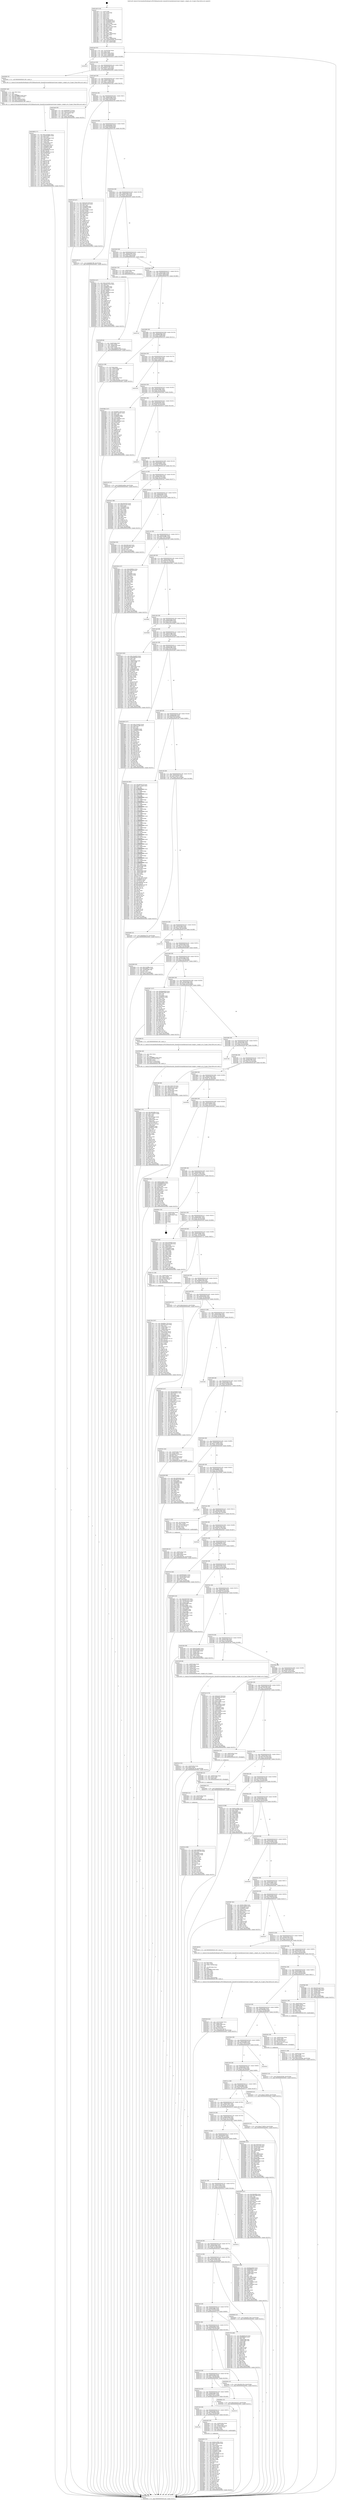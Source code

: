 digraph "0x401a30" {
  label = "0x401a30 (/mnt/c/Users/mathe/Desktop/tcc/POCII/binaries/extr_linuxdriversmediatunerstuner-simple.c_simple_set_rf_input_Final-ollvm.out::main(0))"
  labelloc = "t"
  node[shape=record]

  Entry [label="",width=0.3,height=0.3,shape=circle,fillcolor=black,style=filled]
  "0x401aa4" [label="{
     0x401aa4 [32]\l
     | [instrs]\l
     &nbsp;&nbsp;0x401aa4 \<+6\>: mov -0xc0(%rbp),%eax\l
     &nbsp;&nbsp;0x401aaa \<+2\>: mov %eax,%ecx\l
     &nbsp;&nbsp;0x401aac \<+6\>: sub $0x82cc908c,%ecx\l
     &nbsp;&nbsp;0x401ab2 \<+6\>: mov %eax,-0xd4(%rbp)\l
     &nbsp;&nbsp;0x401ab8 \<+6\>: mov %ecx,-0xd8(%rbp)\l
     &nbsp;&nbsp;0x401abe \<+6\>: je 0000000000403819 \<main+0x1de9\>\l
  }"]
  "0x403819" [label="{
     0x403819\l
  }", style=dashed]
  "0x401ac4" [label="{
     0x401ac4 [28]\l
     | [instrs]\l
     &nbsp;&nbsp;0x401ac4 \<+5\>: jmp 0000000000401ac9 \<main+0x99\>\l
     &nbsp;&nbsp;0x401ac9 \<+6\>: mov -0xd4(%rbp),%eax\l
     &nbsp;&nbsp;0x401acf \<+5\>: sub $0x84a71c42,%eax\l
     &nbsp;&nbsp;0x401ad4 \<+6\>: mov %eax,-0xdc(%rbp)\l
     &nbsp;&nbsp;0x401ada \<+6\>: je 0000000000403062 \<main+0x1632\>\l
  }"]
  Exit [label="",width=0.3,height=0.3,shape=circle,fillcolor=black,style=filled,peripheries=2]
  "0x403062" [label="{
     0x403062 [5]\l
     | [instrs]\l
     &nbsp;&nbsp;0x403062 \<+5\>: call 0000000000401160 \<next_i\>\l
     | [calls]\l
     &nbsp;&nbsp;0x401160 \{1\} (/mnt/c/Users/mathe/Desktop/tcc/POCII/binaries/extr_linuxdriversmediatunerstuner-simple.c_simple_set_rf_input_Final-ollvm.out::next_i)\l
  }"]
  "0x401ae0" [label="{
     0x401ae0 [28]\l
     | [instrs]\l
     &nbsp;&nbsp;0x401ae0 \<+5\>: jmp 0000000000401ae5 \<main+0xb5\>\l
     &nbsp;&nbsp;0x401ae5 \<+6\>: mov -0xd4(%rbp),%eax\l
     &nbsp;&nbsp;0x401aeb \<+5\>: sub $0x87174a93,%eax\l
     &nbsp;&nbsp;0x401af0 \<+6\>: mov %eax,-0xe0(%rbp)\l
     &nbsp;&nbsp;0x401af6 \<+6\>: je 00000000004024ad \<main+0xa7d\>\l
  }"]
  "0x403414" [label="{
     0x403414 [90]\l
     | [instrs]\l
     &nbsp;&nbsp;0x403414 \<+5\>: mov $0xe388f94a,%ecx\l
     &nbsp;&nbsp;0x403419 \<+5\>: mov $0x1262cc00,%edx\l
     &nbsp;&nbsp;0x40341e \<+2\>: xor %esi,%esi\l
     &nbsp;&nbsp;0x403420 \<+8\>: mov 0x406068,%r8d\l
     &nbsp;&nbsp;0x403428 \<+8\>: mov 0x406054,%r9d\l
     &nbsp;&nbsp;0x403430 \<+3\>: sub $0x1,%esi\l
     &nbsp;&nbsp;0x403433 \<+3\>: mov %r8d,%r10d\l
     &nbsp;&nbsp;0x403436 \<+3\>: add %esi,%r10d\l
     &nbsp;&nbsp;0x403439 \<+4\>: imul %r10d,%r8d\l
     &nbsp;&nbsp;0x40343d \<+4\>: and $0x1,%r8d\l
     &nbsp;&nbsp;0x403441 \<+4\>: cmp $0x0,%r8d\l
     &nbsp;&nbsp;0x403445 \<+4\>: sete %r11b\l
     &nbsp;&nbsp;0x403449 \<+4\>: cmp $0xa,%r9d\l
     &nbsp;&nbsp;0x40344d \<+3\>: setl %bl\l
     &nbsp;&nbsp;0x403450 \<+3\>: mov %r11b,%r14b\l
     &nbsp;&nbsp;0x403453 \<+3\>: and %bl,%r14b\l
     &nbsp;&nbsp;0x403456 \<+3\>: xor %bl,%r11b\l
     &nbsp;&nbsp;0x403459 \<+3\>: or %r11b,%r14b\l
     &nbsp;&nbsp;0x40345c \<+4\>: test $0x1,%r14b\l
     &nbsp;&nbsp;0x403460 \<+3\>: cmovne %edx,%ecx\l
     &nbsp;&nbsp;0x403463 \<+6\>: mov %ecx,-0xc0(%rbp)\l
     &nbsp;&nbsp;0x403469 \<+5\>: jmp 0000000000403945 \<main+0x1f15\>\l
  }"]
  "0x4024ad" [label="{
     0x4024ad [30]\l
     | [instrs]\l
     &nbsp;&nbsp;0x4024ad \<+5\>: mov $0x90d4f170,%eax\l
     &nbsp;&nbsp;0x4024b2 \<+5\>: mov $0xa2a37e46,%ecx\l
     &nbsp;&nbsp;0x4024b7 \<+3\>: mov -0x31(%rbp),%dl\l
     &nbsp;&nbsp;0x4024ba \<+3\>: test $0x1,%dl\l
     &nbsp;&nbsp;0x4024bd \<+3\>: cmovne %ecx,%eax\l
     &nbsp;&nbsp;0x4024c0 \<+6\>: mov %eax,-0xc0(%rbp)\l
     &nbsp;&nbsp;0x4024c6 \<+5\>: jmp 0000000000403945 \<main+0x1f15\>\l
  }"]
  "0x401afc" [label="{
     0x401afc [28]\l
     | [instrs]\l
     &nbsp;&nbsp;0x401afc \<+5\>: jmp 0000000000401b01 \<main+0xd1\>\l
     &nbsp;&nbsp;0x401b01 \<+6\>: mov -0xd4(%rbp),%eax\l
     &nbsp;&nbsp;0x401b07 \<+5\>: sub $0x8924e0bd,%eax\l
     &nbsp;&nbsp;0x401b0c \<+6\>: mov %eax,-0xe4(%rbp)\l
     &nbsp;&nbsp;0x401b12 \<+6\>: je 000000000040314f \<main+0x171f\>\l
  }"]
  "0x403405" [label="{
     0x403405 [15]\l
     | [instrs]\l
     &nbsp;&nbsp;0x403405 \<+4\>: mov -0x50(%rbp),%rax\l
     &nbsp;&nbsp;0x403409 \<+3\>: mov (%rax),%rax\l
     &nbsp;&nbsp;0x40340c \<+3\>: mov %rax,%rdi\l
     &nbsp;&nbsp;0x40340f \<+5\>: call 0000000000401030 \<free@plt\>\l
     | [calls]\l
     &nbsp;&nbsp;0x401030 \{1\} (unknown)\l
  }"]
  "0x40314f" [label="{
     0x40314f [147]\l
     | [instrs]\l
     &nbsp;&nbsp;0x40314f \<+5\>: mov $0xb1b557df,%eax\l
     &nbsp;&nbsp;0x403154 \<+5\>: mov $0x4627b2b,%ecx\l
     &nbsp;&nbsp;0x403159 \<+2\>: mov $0x1,%dl\l
     &nbsp;&nbsp;0x40315b \<+7\>: mov 0x406068,%esi\l
     &nbsp;&nbsp;0x403162 \<+7\>: mov 0x406054,%edi\l
     &nbsp;&nbsp;0x403169 \<+3\>: mov %esi,%r8d\l
     &nbsp;&nbsp;0x40316c \<+7\>: sub $0x3ebcb034,%r8d\l
     &nbsp;&nbsp;0x403173 \<+4\>: sub $0x1,%r8d\l
     &nbsp;&nbsp;0x403177 \<+7\>: add $0x3ebcb034,%r8d\l
     &nbsp;&nbsp;0x40317e \<+4\>: imul %r8d,%esi\l
     &nbsp;&nbsp;0x403182 \<+3\>: and $0x1,%esi\l
     &nbsp;&nbsp;0x403185 \<+3\>: cmp $0x0,%esi\l
     &nbsp;&nbsp;0x403188 \<+4\>: sete %r9b\l
     &nbsp;&nbsp;0x40318c \<+3\>: cmp $0xa,%edi\l
     &nbsp;&nbsp;0x40318f \<+4\>: setl %r10b\l
     &nbsp;&nbsp;0x403193 \<+3\>: mov %r9b,%r11b\l
     &nbsp;&nbsp;0x403196 \<+4\>: xor $0xff,%r11b\l
     &nbsp;&nbsp;0x40319a \<+3\>: mov %r10b,%bl\l
     &nbsp;&nbsp;0x40319d \<+3\>: xor $0xff,%bl\l
     &nbsp;&nbsp;0x4031a0 \<+3\>: xor $0x0,%dl\l
     &nbsp;&nbsp;0x4031a3 \<+3\>: mov %r11b,%r14b\l
     &nbsp;&nbsp;0x4031a6 \<+4\>: and $0x0,%r14b\l
     &nbsp;&nbsp;0x4031aa \<+3\>: and %dl,%r9b\l
     &nbsp;&nbsp;0x4031ad \<+3\>: mov %bl,%r15b\l
     &nbsp;&nbsp;0x4031b0 \<+4\>: and $0x0,%r15b\l
     &nbsp;&nbsp;0x4031b4 \<+3\>: and %dl,%r10b\l
     &nbsp;&nbsp;0x4031b7 \<+3\>: or %r9b,%r14b\l
     &nbsp;&nbsp;0x4031ba \<+3\>: or %r10b,%r15b\l
     &nbsp;&nbsp;0x4031bd \<+3\>: xor %r15b,%r14b\l
     &nbsp;&nbsp;0x4031c0 \<+3\>: or %bl,%r11b\l
     &nbsp;&nbsp;0x4031c3 \<+4\>: xor $0xff,%r11b\l
     &nbsp;&nbsp;0x4031c7 \<+3\>: or $0x0,%dl\l
     &nbsp;&nbsp;0x4031ca \<+3\>: and %dl,%r11b\l
     &nbsp;&nbsp;0x4031cd \<+3\>: or %r11b,%r14b\l
     &nbsp;&nbsp;0x4031d0 \<+4\>: test $0x1,%r14b\l
     &nbsp;&nbsp;0x4031d4 \<+3\>: cmovne %ecx,%eax\l
     &nbsp;&nbsp;0x4031d7 \<+6\>: mov %eax,-0xc0(%rbp)\l
     &nbsp;&nbsp;0x4031dd \<+5\>: jmp 0000000000403945 \<main+0x1f15\>\l
  }"]
  "0x401b18" [label="{
     0x401b18 [28]\l
     | [instrs]\l
     &nbsp;&nbsp;0x401b18 \<+5\>: jmp 0000000000401b1d \<main+0xed\>\l
     &nbsp;&nbsp;0x401b1d \<+6\>: mov -0xd4(%rbp),%eax\l
     &nbsp;&nbsp;0x401b23 \<+5\>: sub $0x8a8860e8,%eax\l
     &nbsp;&nbsp;0x401b28 \<+6\>: mov %eax,-0xe8(%rbp)\l
     &nbsp;&nbsp;0x401b2e \<+6\>: je 0000000000402c3d \<main+0x120d\>\l
  }"]
  "0x4033f6" [label="{
     0x4033f6 [15]\l
     | [instrs]\l
     &nbsp;&nbsp;0x4033f6 \<+4\>: mov -0x68(%rbp),%rax\l
     &nbsp;&nbsp;0x4033fa \<+3\>: mov (%rax),%rax\l
     &nbsp;&nbsp;0x4033fd \<+3\>: mov %rax,%rdi\l
     &nbsp;&nbsp;0x403400 \<+5\>: call 0000000000401030 \<free@plt\>\l
     | [calls]\l
     &nbsp;&nbsp;0x401030 \{1\} (unknown)\l
  }"]
  "0x402c3d" [label="{
     0x402c3d [15]\l
     | [instrs]\l
     &nbsp;&nbsp;0x402c3d \<+10\>: movl $0x9b8878ff,-0xc0(%rbp)\l
     &nbsp;&nbsp;0x402c47 \<+5\>: jmp 0000000000403945 \<main+0x1f15\>\l
  }"]
  "0x401b34" [label="{
     0x401b34 [28]\l
     | [instrs]\l
     &nbsp;&nbsp;0x401b34 \<+5\>: jmp 0000000000401b39 \<main+0x109\>\l
     &nbsp;&nbsp;0x401b39 \<+6\>: mov -0xd4(%rbp),%eax\l
     &nbsp;&nbsp;0x401b3f \<+5\>: sub $0x8dc07dea,%eax\l
     &nbsp;&nbsp;0x401b44 \<+6\>: mov %eax,-0xec(%rbp)\l
     &nbsp;&nbsp;0x401b4a \<+6\>: je 0000000000402fcf \<main+0x159f\>\l
  }"]
  "0x403322" [label="{
     0x403322 [15]\l
     | [instrs]\l
     &nbsp;&nbsp;0x403322 \<+10\>: movl $0xe0cd53bd,-0xc0(%rbp)\l
     &nbsp;&nbsp;0x40332c \<+5\>: jmp 0000000000403945 \<main+0x1f15\>\l
  }"]
  "0x402fcf" [label="{
     0x402fcf [147]\l
     | [instrs]\l
     &nbsp;&nbsp;0x402fcf \<+5\>: mov $0x1e434ebc,%eax\l
     &nbsp;&nbsp;0x402fd4 \<+5\>: mov $0x84a71c42,%ecx\l
     &nbsp;&nbsp;0x402fd9 \<+2\>: mov $0x1,%dl\l
     &nbsp;&nbsp;0x402fdb \<+7\>: mov 0x406068,%esi\l
     &nbsp;&nbsp;0x402fe2 \<+7\>: mov 0x406054,%edi\l
     &nbsp;&nbsp;0x402fe9 \<+3\>: mov %esi,%r8d\l
     &nbsp;&nbsp;0x402fec \<+7\>: sub $0x7a6bdd36,%r8d\l
     &nbsp;&nbsp;0x402ff3 \<+4\>: sub $0x1,%r8d\l
     &nbsp;&nbsp;0x402ff7 \<+7\>: add $0x7a6bdd36,%r8d\l
     &nbsp;&nbsp;0x402ffe \<+4\>: imul %r8d,%esi\l
     &nbsp;&nbsp;0x403002 \<+3\>: and $0x1,%esi\l
     &nbsp;&nbsp;0x403005 \<+3\>: cmp $0x0,%esi\l
     &nbsp;&nbsp;0x403008 \<+4\>: sete %r9b\l
     &nbsp;&nbsp;0x40300c \<+3\>: cmp $0xa,%edi\l
     &nbsp;&nbsp;0x40300f \<+4\>: setl %r10b\l
     &nbsp;&nbsp;0x403013 \<+3\>: mov %r9b,%r11b\l
     &nbsp;&nbsp;0x403016 \<+4\>: xor $0xff,%r11b\l
     &nbsp;&nbsp;0x40301a \<+3\>: mov %r10b,%bl\l
     &nbsp;&nbsp;0x40301d \<+3\>: xor $0xff,%bl\l
     &nbsp;&nbsp;0x403020 \<+3\>: xor $0x0,%dl\l
     &nbsp;&nbsp;0x403023 \<+3\>: mov %r11b,%r14b\l
     &nbsp;&nbsp;0x403026 \<+4\>: and $0x0,%r14b\l
     &nbsp;&nbsp;0x40302a \<+3\>: and %dl,%r9b\l
     &nbsp;&nbsp;0x40302d \<+3\>: mov %bl,%r15b\l
     &nbsp;&nbsp;0x403030 \<+4\>: and $0x0,%r15b\l
     &nbsp;&nbsp;0x403034 \<+3\>: and %dl,%r10b\l
     &nbsp;&nbsp;0x403037 \<+3\>: or %r9b,%r14b\l
     &nbsp;&nbsp;0x40303a \<+3\>: or %r10b,%r15b\l
     &nbsp;&nbsp;0x40303d \<+3\>: xor %r15b,%r14b\l
     &nbsp;&nbsp;0x403040 \<+3\>: or %bl,%r11b\l
     &nbsp;&nbsp;0x403043 \<+4\>: xor $0xff,%r11b\l
     &nbsp;&nbsp;0x403047 \<+3\>: or $0x0,%dl\l
     &nbsp;&nbsp;0x40304a \<+3\>: and %dl,%r11b\l
     &nbsp;&nbsp;0x40304d \<+3\>: or %r11b,%r14b\l
     &nbsp;&nbsp;0x403050 \<+4\>: test $0x1,%r14b\l
     &nbsp;&nbsp;0x403054 \<+3\>: cmovne %ecx,%eax\l
     &nbsp;&nbsp;0x403057 \<+6\>: mov %eax,-0xc0(%rbp)\l
     &nbsp;&nbsp;0x40305d \<+5\>: jmp 0000000000403945 \<main+0x1f15\>\l
  }"]
  "0x401b50" [label="{
     0x401b50 [28]\l
     | [instrs]\l
     &nbsp;&nbsp;0x401b50 \<+5\>: jmp 0000000000401b55 \<main+0x125\>\l
     &nbsp;&nbsp;0x401b55 \<+6\>: mov -0xd4(%rbp),%eax\l
     &nbsp;&nbsp;0x401b5b \<+5\>: sub $0x90d4f170,%eax\l
     &nbsp;&nbsp;0x401b60 \<+6\>: mov %eax,-0xf0(%rbp)\l
     &nbsp;&nbsp;0x401b66 \<+6\>: je 00000000004024ec \<main+0xabc\>\l
  }"]
  "0x4032c5" [label="{
     0x4032c5 [25]\l
     | [instrs]\l
     &nbsp;&nbsp;0x4032c5 \<+4\>: mov -0x40(%rbp),%rax\l
     &nbsp;&nbsp;0x4032c9 \<+6\>: movl $0x0,(%rax)\l
     &nbsp;&nbsp;0x4032cf \<+10\>: movl $0xfe439729,-0xc0(%rbp)\l
     &nbsp;&nbsp;0x4032d9 \<+5\>: jmp 0000000000403945 \<main+0x1f15\>\l
  }"]
  "0x4024ec" [label="{
     0x4024ec [19]\l
     | [instrs]\l
     &nbsp;&nbsp;0x4024ec \<+7\>: mov -0xb0(%rbp),%rax\l
     &nbsp;&nbsp;0x4024f3 \<+3\>: mov (%rax),%rax\l
     &nbsp;&nbsp;0x4024f6 \<+4\>: mov 0x8(%rax),%rdi\l
     &nbsp;&nbsp;0x4024fa \<+5\>: call 0000000000401060 \<atoi@plt\>\l
     | [calls]\l
     &nbsp;&nbsp;0x401060 \{1\} (unknown)\l
  }"]
  "0x401b6c" [label="{
     0x401b6c [28]\l
     | [instrs]\l
     &nbsp;&nbsp;0x401b6c \<+5\>: jmp 0000000000401b71 \<main+0x141\>\l
     &nbsp;&nbsp;0x401b71 \<+6\>: mov -0xd4(%rbp),%eax\l
     &nbsp;&nbsp;0x401b77 \<+5\>: sub $0x9ac5fe8e,%eax\l
     &nbsp;&nbsp;0x401b7c \<+6\>: mov %eax,-0xf4(%rbp)\l
     &nbsp;&nbsp;0x401b82 \<+6\>: je 00000000004037e0 \<main+0x1db0\>\l
  }"]
  "0x40308f" [label="{
     0x40308f [177]\l
     | [instrs]\l
     &nbsp;&nbsp;0x40308f \<+5\>: mov $0x1e434ebc,%ecx\l
     &nbsp;&nbsp;0x403094 \<+5\>: mov $0xab3d6fa5,%edx\l
     &nbsp;&nbsp;0x403099 \<+3\>: mov $0x1,%sil\l
     &nbsp;&nbsp;0x40309c \<+6\>: mov -0x200(%rbp),%edi\l
     &nbsp;&nbsp;0x4030a2 \<+3\>: imul %eax,%edi\l
     &nbsp;&nbsp;0x4030a5 \<+4\>: mov -0x50(%rbp),%r8\l
     &nbsp;&nbsp;0x4030a9 \<+3\>: mov (%r8),%r8\l
     &nbsp;&nbsp;0x4030ac \<+4\>: mov -0x48(%rbp),%r9\l
     &nbsp;&nbsp;0x4030b0 \<+3\>: movslq (%r9),%r9\l
     &nbsp;&nbsp;0x4030b3 \<+4\>: mov %edi,(%r8,%r9,4)\l
     &nbsp;&nbsp;0x4030b7 \<+7\>: mov 0x406068,%eax\l
     &nbsp;&nbsp;0x4030be \<+7\>: mov 0x406054,%edi\l
     &nbsp;&nbsp;0x4030c5 \<+3\>: mov %eax,%r10d\l
     &nbsp;&nbsp;0x4030c8 \<+7\>: sub $0xad69805,%r10d\l
     &nbsp;&nbsp;0x4030cf \<+4\>: sub $0x1,%r10d\l
     &nbsp;&nbsp;0x4030d3 \<+7\>: add $0xad69805,%r10d\l
     &nbsp;&nbsp;0x4030da \<+4\>: imul %r10d,%eax\l
     &nbsp;&nbsp;0x4030de \<+3\>: and $0x1,%eax\l
     &nbsp;&nbsp;0x4030e1 \<+3\>: cmp $0x0,%eax\l
     &nbsp;&nbsp;0x4030e4 \<+4\>: sete %r11b\l
     &nbsp;&nbsp;0x4030e8 \<+3\>: cmp $0xa,%edi\l
     &nbsp;&nbsp;0x4030eb \<+3\>: setl %bl\l
     &nbsp;&nbsp;0x4030ee \<+3\>: mov %r11b,%r14b\l
     &nbsp;&nbsp;0x4030f1 \<+4\>: xor $0xff,%r14b\l
     &nbsp;&nbsp;0x4030f5 \<+3\>: mov %bl,%r15b\l
     &nbsp;&nbsp;0x4030f8 \<+4\>: xor $0xff,%r15b\l
     &nbsp;&nbsp;0x4030fc \<+4\>: xor $0x1,%sil\l
     &nbsp;&nbsp;0x403100 \<+3\>: mov %r14b,%r12b\l
     &nbsp;&nbsp;0x403103 \<+4\>: and $0xff,%r12b\l
     &nbsp;&nbsp;0x403107 \<+3\>: and %sil,%r11b\l
     &nbsp;&nbsp;0x40310a \<+3\>: mov %r15b,%r13b\l
     &nbsp;&nbsp;0x40310d \<+4\>: and $0xff,%r13b\l
     &nbsp;&nbsp;0x403111 \<+3\>: and %sil,%bl\l
     &nbsp;&nbsp;0x403114 \<+3\>: or %r11b,%r12b\l
     &nbsp;&nbsp;0x403117 \<+3\>: or %bl,%r13b\l
     &nbsp;&nbsp;0x40311a \<+3\>: xor %r13b,%r12b\l
     &nbsp;&nbsp;0x40311d \<+3\>: or %r15b,%r14b\l
     &nbsp;&nbsp;0x403120 \<+4\>: xor $0xff,%r14b\l
     &nbsp;&nbsp;0x403124 \<+4\>: or $0x1,%sil\l
     &nbsp;&nbsp;0x403128 \<+3\>: and %sil,%r14b\l
     &nbsp;&nbsp;0x40312b \<+3\>: or %r14b,%r12b\l
     &nbsp;&nbsp;0x40312e \<+4\>: test $0x1,%r12b\l
     &nbsp;&nbsp;0x403132 \<+3\>: cmovne %edx,%ecx\l
     &nbsp;&nbsp;0x403135 \<+6\>: mov %ecx,-0xc0(%rbp)\l
     &nbsp;&nbsp;0x40313b \<+5\>: jmp 0000000000403945 \<main+0x1f15\>\l
  }"]
  "0x4037e0" [label="{
     0x4037e0\l
  }", style=dashed]
  "0x401b88" [label="{
     0x401b88 [28]\l
     | [instrs]\l
     &nbsp;&nbsp;0x401b88 \<+5\>: jmp 0000000000401b8d \<main+0x15d\>\l
     &nbsp;&nbsp;0x401b8d \<+6\>: mov -0xd4(%rbp),%eax\l
     &nbsp;&nbsp;0x401b93 \<+5\>: sub $0x9b8878ff,%eax\l
     &nbsp;&nbsp;0x401b98 \<+6\>: mov %eax,-0xf8(%rbp)\l
     &nbsp;&nbsp;0x401b9e \<+6\>: je 0000000000402c4c \<main+0x121c\>\l
  }"]
  "0x403067" [label="{
     0x403067 [40]\l
     | [instrs]\l
     &nbsp;&nbsp;0x403067 \<+5\>: mov $0x2,%ecx\l
     &nbsp;&nbsp;0x40306c \<+1\>: cltd\l
     &nbsp;&nbsp;0x40306d \<+2\>: idiv %ecx\l
     &nbsp;&nbsp;0x40306f \<+6\>: imul $0xfffffffe,%edx,%ecx\l
     &nbsp;&nbsp;0x403075 \<+6\>: add $0x1d8d051e,%ecx\l
     &nbsp;&nbsp;0x40307b \<+3\>: add $0x1,%ecx\l
     &nbsp;&nbsp;0x40307e \<+6\>: sub $0x1d8d051e,%ecx\l
     &nbsp;&nbsp;0x403084 \<+6\>: mov %ecx,-0x200(%rbp)\l
     &nbsp;&nbsp;0x40308a \<+5\>: call 0000000000401160 \<next_i\>\l
     | [calls]\l
     &nbsp;&nbsp;0x401160 \{1\} (/mnt/c/Users/mathe/Desktop/tcc/POCII/binaries/extr_linuxdriversmediatunerstuner-simple.c_simple_set_rf_input_Final-ollvm.out::next_i)\l
  }"]
  "0x402c4c" [label="{
     0x402c4c [48]\l
     | [instrs]\l
     &nbsp;&nbsp;0x402c4c \<+2\>: xor %eax,%eax\l
     &nbsp;&nbsp;0x402c4e \<+7\>: mov -0x88(%rbp),%rcx\l
     &nbsp;&nbsp;0x402c55 \<+2\>: mov (%rcx),%edx\l
     &nbsp;&nbsp;0x402c57 \<+2\>: mov %eax,%esi\l
     &nbsp;&nbsp;0x402c59 \<+2\>: sub %edx,%esi\l
     &nbsp;&nbsp;0x402c5b \<+2\>: mov %eax,%edx\l
     &nbsp;&nbsp;0x402c5d \<+3\>: sub $0x1,%edx\l
     &nbsp;&nbsp;0x402c60 \<+2\>: add %edx,%esi\l
     &nbsp;&nbsp;0x402c62 \<+2\>: sub %esi,%eax\l
     &nbsp;&nbsp;0x402c64 \<+7\>: mov -0x88(%rbp),%rcx\l
     &nbsp;&nbsp;0x402c6b \<+2\>: mov %eax,(%rcx)\l
     &nbsp;&nbsp;0x402c6d \<+10\>: movl $0xc35c8366,-0xc0(%rbp)\l
     &nbsp;&nbsp;0x402c77 \<+5\>: jmp 0000000000403945 \<main+0x1f15\>\l
  }"]
  "0x401ba4" [label="{
     0x401ba4 [28]\l
     | [instrs]\l
     &nbsp;&nbsp;0x401ba4 \<+5\>: jmp 0000000000401ba9 \<main+0x179\>\l
     &nbsp;&nbsp;0x401ba9 \<+6\>: mov -0xd4(%rbp),%eax\l
     &nbsp;&nbsp;0x401baf \<+5\>: sub $0xa2a37e46,%eax\l
     &nbsp;&nbsp;0x401bb4 \<+6\>: mov %eax,-0xfc(%rbp)\l
     &nbsp;&nbsp;0x401bba \<+6\>: je 00000000004024cb \<main+0xa9b\>\l
  }"]
  "0x402ef0" [label="{
     0x402ef0 [172]\l
     | [instrs]\l
     &nbsp;&nbsp;0x402ef0 \<+5\>: mov $0x82cc908c,%ecx\l
     &nbsp;&nbsp;0x402ef5 \<+5\>: mov $0x673eacdd,%edx\l
     &nbsp;&nbsp;0x402efa \<+3\>: mov $0x1,%sil\l
     &nbsp;&nbsp;0x402efd \<+4\>: mov -0x50(%rbp),%rdi\l
     &nbsp;&nbsp;0x402f01 \<+3\>: mov %rax,(%rdi)\l
     &nbsp;&nbsp;0x402f04 \<+4\>: mov -0x48(%rbp),%rax\l
     &nbsp;&nbsp;0x402f08 \<+6\>: movl $0x0,(%rax)\l
     &nbsp;&nbsp;0x402f0e \<+8\>: mov 0x406068,%r8d\l
     &nbsp;&nbsp;0x402f16 \<+8\>: mov 0x406054,%r9d\l
     &nbsp;&nbsp;0x402f1e \<+3\>: mov %r8d,%r10d\l
     &nbsp;&nbsp;0x402f21 \<+7\>: sub $0x4a808bb0,%r10d\l
     &nbsp;&nbsp;0x402f28 \<+4\>: sub $0x1,%r10d\l
     &nbsp;&nbsp;0x402f2c \<+7\>: add $0x4a808bb0,%r10d\l
     &nbsp;&nbsp;0x402f33 \<+4\>: imul %r10d,%r8d\l
     &nbsp;&nbsp;0x402f37 \<+4\>: and $0x1,%r8d\l
     &nbsp;&nbsp;0x402f3b \<+4\>: cmp $0x0,%r8d\l
     &nbsp;&nbsp;0x402f3f \<+4\>: sete %r11b\l
     &nbsp;&nbsp;0x402f43 \<+4\>: cmp $0xa,%r9d\l
     &nbsp;&nbsp;0x402f47 \<+3\>: setl %bl\l
     &nbsp;&nbsp;0x402f4a \<+3\>: mov %r11b,%r14b\l
     &nbsp;&nbsp;0x402f4d \<+4\>: xor $0xff,%r14b\l
     &nbsp;&nbsp;0x402f51 \<+3\>: mov %bl,%r15b\l
     &nbsp;&nbsp;0x402f54 \<+4\>: xor $0xff,%r15b\l
     &nbsp;&nbsp;0x402f58 \<+4\>: xor $0x0,%sil\l
     &nbsp;&nbsp;0x402f5c \<+3\>: mov %r14b,%r12b\l
     &nbsp;&nbsp;0x402f5f \<+4\>: and $0x0,%r12b\l
     &nbsp;&nbsp;0x402f63 \<+3\>: and %sil,%r11b\l
     &nbsp;&nbsp;0x402f66 \<+3\>: mov %r15b,%r13b\l
     &nbsp;&nbsp;0x402f69 \<+4\>: and $0x0,%r13b\l
     &nbsp;&nbsp;0x402f6d \<+3\>: and %sil,%bl\l
     &nbsp;&nbsp;0x402f70 \<+3\>: or %r11b,%r12b\l
     &nbsp;&nbsp;0x402f73 \<+3\>: or %bl,%r13b\l
     &nbsp;&nbsp;0x402f76 \<+3\>: xor %r13b,%r12b\l
     &nbsp;&nbsp;0x402f79 \<+3\>: or %r15b,%r14b\l
     &nbsp;&nbsp;0x402f7c \<+4\>: xor $0xff,%r14b\l
     &nbsp;&nbsp;0x402f80 \<+4\>: or $0x0,%sil\l
     &nbsp;&nbsp;0x402f84 \<+3\>: and %sil,%r14b\l
     &nbsp;&nbsp;0x402f87 \<+3\>: or %r14b,%r12b\l
     &nbsp;&nbsp;0x402f8a \<+4\>: test $0x1,%r12b\l
     &nbsp;&nbsp;0x402f8e \<+3\>: cmovne %edx,%ecx\l
     &nbsp;&nbsp;0x402f91 \<+6\>: mov %ecx,-0xc0(%rbp)\l
     &nbsp;&nbsp;0x402f97 \<+5\>: jmp 0000000000403945 \<main+0x1f15\>\l
  }"]
  "0x4024cb" [label="{
     0x4024cb\l
  }", style=dashed]
  "0x401bc0" [label="{
     0x401bc0 [28]\l
     | [instrs]\l
     &nbsp;&nbsp;0x401bc0 \<+5\>: jmp 0000000000401bc5 \<main+0x195\>\l
     &nbsp;&nbsp;0x401bc5 \<+6\>: mov -0xd4(%rbp),%eax\l
     &nbsp;&nbsp;0x401bcb \<+5\>: sub $0xa83a2062,%eax\l
     &nbsp;&nbsp;0x401bd0 \<+6\>: mov %eax,-0x100(%rbp)\l
     &nbsp;&nbsp;0x401bd6 \<+6\>: je 00000000004026be \<main+0xc8e\>\l
  }"]
  "0x40226c" [label="{
     0x40226c\l
  }", style=dashed]
  "0x4026be" [label="{
     0x4026be [147]\l
     | [instrs]\l
     &nbsp;&nbsp;0x4026be \<+5\>: mov $0xd0912708,%eax\l
     &nbsp;&nbsp;0x4026c3 \<+5\>: mov $0xd77e6362,%ecx\l
     &nbsp;&nbsp;0x4026c8 \<+2\>: mov $0x1,%dl\l
     &nbsp;&nbsp;0x4026ca \<+7\>: mov 0x406068,%esi\l
     &nbsp;&nbsp;0x4026d1 \<+7\>: mov 0x406054,%edi\l
     &nbsp;&nbsp;0x4026d8 \<+3\>: mov %esi,%r8d\l
     &nbsp;&nbsp;0x4026db \<+7\>: add $0xc5893bd9,%r8d\l
     &nbsp;&nbsp;0x4026e2 \<+4\>: sub $0x1,%r8d\l
     &nbsp;&nbsp;0x4026e6 \<+7\>: sub $0xc5893bd9,%r8d\l
     &nbsp;&nbsp;0x4026ed \<+4\>: imul %r8d,%esi\l
     &nbsp;&nbsp;0x4026f1 \<+3\>: and $0x1,%esi\l
     &nbsp;&nbsp;0x4026f4 \<+3\>: cmp $0x0,%esi\l
     &nbsp;&nbsp;0x4026f7 \<+4\>: sete %r9b\l
     &nbsp;&nbsp;0x4026fb \<+3\>: cmp $0xa,%edi\l
     &nbsp;&nbsp;0x4026fe \<+4\>: setl %r10b\l
     &nbsp;&nbsp;0x402702 \<+3\>: mov %r9b,%r11b\l
     &nbsp;&nbsp;0x402705 \<+4\>: xor $0xff,%r11b\l
     &nbsp;&nbsp;0x402709 \<+3\>: mov %r10b,%bl\l
     &nbsp;&nbsp;0x40270c \<+3\>: xor $0xff,%bl\l
     &nbsp;&nbsp;0x40270f \<+3\>: xor $0x0,%dl\l
     &nbsp;&nbsp;0x402712 \<+3\>: mov %r11b,%r14b\l
     &nbsp;&nbsp;0x402715 \<+4\>: and $0x0,%r14b\l
     &nbsp;&nbsp;0x402719 \<+3\>: and %dl,%r9b\l
     &nbsp;&nbsp;0x40271c \<+3\>: mov %bl,%r15b\l
     &nbsp;&nbsp;0x40271f \<+4\>: and $0x0,%r15b\l
     &nbsp;&nbsp;0x402723 \<+3\>: and %dl,%r10b\l
     &nbsp;&nbsp;0x402726 \<+3\>: or %r9b,%r14b\l
     &nbsp;&nbsp;0x402729 \<+3\>: or %r10b,%r15b\l
     &nbsp;&nbsp;0x40272c \<+3\>: xor %r15b,%r14b\l
     &nbsp;&nbsp;0x40272f \<+3\>: or %bl,%r11b\l
     &nbsp;&nbsp;0x402732 \<+4\>: xor $0xff,%r11b\l
     &nbsp;&nbsp;0x402736 \<+3\>: or $0x0,%dl\l
     &nbsp;&nbsp;0x402739 \<+3\>: and %dl,%r11b\l
     &nbsp;&nbsp;0x40273c \<+3\>: or %r11b,%r14b\l
     &nbsp;&nbsp;0x40273f \<+4\>: test $0x1,%r14b\l
     &nbsp;&nbsp;0x402743 \<+3\>: cmovne %ecx,%eax\l
     &nbsp;&nbsp;0x402746 \<+6\>: mov %eax,-0xc0(%rbp)\l
     &nbsp;&nbsp;0x40274c \<+5\>: jmp 0000000000403945 \<main+0x1f15\>\l
  }"]
  "0x401bdc" [label="{
     0x401bdc [28]\l
     | [instrs]\l
     &nbsp;&nbsp;0x401bdc \<+5\>: jmp 0000000000401be1 \<main+0x1b1\>\l
     &nbsp;&nbsp;0x401be1 \<+6\>: mov -0xd4(%rbp),%eax\l
     &nbsp;&nbsp;0x401be7 \<+5\>: sub $0xa8926c30,%eax\l
     &nbsp;&nbsp;0x401bec \<+6\>: mov %eax,-0x104(%rbp)\l
     &nbsp;&nbsp;0x401bf2 \<+6\>: je 0000000000403674 \<main+0x1c44\>\l
  }"]
  "0x402ed3" [label="{
     0x402ed3 [29]\l
     | [instrs]\l
     &nbsp;&nbsp;0x402ed3 \<+4\>: mov -0x58(%rbp),%rax\l
     &nbsp;&nbsp;0x402ed7 \<+6\>: movl $0x1,(%rax)\l
     &nbsp;&nbsp;0x402edd \<+4\>: mov -0x58(%rbp),%rax\l
     &nbsp;&nbsp;0x402ee1 \<+3\>: movslq (%rax),%rax\l
     &nbsp;&nbsp;0x402ee4 \<+4\>: shl $0x2,%rax\l
     &nbsp;&nbsp;0x402ee8 \<+3\>: mov %rax,%rdi\l
     &nbsp;&nbsp;0x402eeb \<+5\>: call 0000000000401050 \<malloc@plt\>\l
     | [calls]\l
     &nbsp;&nbsp;0x401050 \{1\} (unknown)\l
  }"]
  "0x403674" [label="{
     0x403674\l
  }", style=dashed]
  "0x401bf8" [label="{
     0x401bf8 [28]\l
     | [instrs]\l
     &nbsp;&nbsp;0x401bf8 \<+5\>: jmp 0000000000401bfd \<main+0x1cd\>\l
     &nbsp;&nbsp;0x401bfd \<+6\>: mov -0xd4(%rbp),%eax\l
     &nbsp;&nbsp;0x401c03 \<+5\>: sub $0xab3d6fa5,%eax\l
     &nbsp;&nbsp;0x401c08 \<+6\>: mov %eax,-0x108(%rbp)\l
     &nbsp;&nbsp;0x401c0e \<+6\>: je 0000000000403140 \<main+0x1710\>\l
  }"]
  "0x402250" [label="{
     0x402250 [28]\l
     | [instrs]\l
     &nbsp;&nbsp;0x402250 \<+5\>: jmp 0000000000402255 \<main+0x825\>\l
     &nbsp;&nbsp;0x402255 \<+6\>: mov -0xd4(%rbp),%eax\l
     &nbsp;&nbsp;0x40225b \<+5\>: sub $0x7ebbe934,%eax\l
     &nbsp;&nbsp;0x402260 \<+6\>: mov %eax,-0x1f0(%rbp)\l
     &nbsp;&nbsp;0x402266 \<+6\>: je 0000000000402ed3 \<main+0x14a3\>\l
  }"]
  "0x403140" [label="{
     0x403140 [15]\l
     | [instrs]\l
     &nbsp;&nbsp;0x403140 \<+10\>: movl $0x8924e0bd,-0xc0(%rbp)\l
     &nbsp;&nbsp;0x40314a \<+5\>: jmp 0000000000403945 \<main+0x1f15\>\l
  }"]
  "0x401c14" [label="{
     0x401c14 [28]\l
     | [instrs]\l
     &nbsp;&nbsp;0x401c14 \<+5\>: jmp 0000000000401c19 \<main+0x1e9\>\l
     &nbsp;&nbsp;0x401c19 \<+6\>: mov -0xd4(%rbp),%eax\l
     &nbsp;&nbsp;0x401c1f \<+5\>: sub $0xb06ac076,%eax\l
     &nbsp;&nbsp;0x401c24 \<+6\>: mov %eax,-0x10c(%rbp)\l
     &nbsp;&nbsp;0x401c2a \<+6\>: je 0000000000402aa7 \<main+0x1077\>\l
  }"]
  "0x40347d" [label="{
     0x40347d\l
  }", style=dashed]
  "0x402aa7" [label="{
     0x402aa7 [86]\l
     | [instrs]\l
     &nbsp;&nbsp;0x402aa7 \<+5\>: mov $0xc85d25f3,%eax\l
     &nbsp;&nbsp;0x402aac \<+5\>: mov $0xee23224c,%ecx\l
     &nbsp;&nbsp;0x402ab1 \<+2\>: xor %edx,%edx\l
     &nbsp;&nbsp;0x402ab3 \<+7\>: mov 0x406068,%esi\l
     &nbsp;&nbsp;0x402aba \<+7\>: mov 0x406054,%edi\l
     &nbsp;&nbsp;0x402ac1 \<+3\>: sub $0x1,%edx\l
     &nbsp;&nbsp;0x402ac4 \<+3\>: mov %esi,%r8d\l
     &nbsp;&nbsp;0x402ac7 \<+3\>: add %edx,%r8d\l
     &nbsp;&nbsp;0x402aca \<+4\>: imul %r8d,%esi\l
     &nbsp;&nbsp;0x402ace \<+3\>: and $0x1,%esi\l
     &nbsp;&nbsp;0x402ad1 \<+3\>: cmp $0x0,%esi\l
     &nbsp;&nbsp;0x402ad4 \<+4\>: sete %r9b\l
     &nbsp;&nbsp;0x402ad8 \<+3\>: cmp $0xa,%edi\l
     &nbsp;&nbsp;0x402adb \<+4\>: setl %r10b\l
     &nbsp;&nbsp;0x402adf \<+3\>: mov %r9b,%r11b\l
     &nbsp;&nbsp;0x402ae2 \<+3\>: and %r10b,%r11b\l
     &nbsp;&nbsp;0x402ae5 \<+3\>: xor %r10b,%r9b\l
     &nbsp;&nbsp;0x402ae8 \<+3\>: or %r9b,%r11b\l
     &nbsp;&nbsp;0x402aeb \<+4\>: test $0x1,%r11b\l
     &nbsp;&nbsp;0x402aef \<+3\>: cmovne %ecx,%eax\l
     &nbsp;&nbsp;0x402af2 \<+6\>: mov %eax,-0xc0(%rbp)\l
     &nbsp;&nbsp;0x402af8 \<+5\>: jmp 0000000000403945 \<main+0x1f15\>\l
  }"]
  "0x401c30" [label="{
     0x401c30 [28]\l
     | [instrs]\l
     &nbsp;&nbsp;0x401c30 \<+5\>: jmp 0000000000401c35 \<main+0x205\>\l
     &nbsp;&nbsp;0x401c35 \<+6\>: mov -0xd4(%rbp),%eax\l
     &nbsp;&nbsp;0x401c3b \<+5\>: sub $0xb098d1f1,%eax\l
     &nbsp;&nbsp;0x401c40 \<+6\>: mov %eax,-0x110(%rbp)\l
     &nbsp;&nbsp;0x401c46 \<+6\>: je 00000000004026a0 \<main+0xc70\>\l
  }"]
  "0x402234" [label="{
     0x402234 [28]\l
     | [instrs]\l
     &nbsp;&nbsp;0x402234 \<+5\>: jmp 0000000000402239 \<main+0x809\>\l
     &nbsp;&nbsp;0x402239 \<+6\>: mov -0xd4(%rbp),%eax\l
     &nbsp;&nbsp;0x40223f \<+5\>: sub $0x6d648387,%eax\l
     &nbsp;&nbsp;0x402244 \<+6\>: mov %eax,-0x1ec(%rbp)\l
     &nbsp;&nbsp;0x40224a \<+6\>: je 000000000040347d \<main+0x1a4d\>\l
  }"]
  "0x4026a0" [label="{
     0x4026a0 [30]\l
     | [instrs]\l
     &nbsp;&nbsp;0x4026a0 \<+5\>: mov $0xe3bec4e0,%eax\l
     &nbsp;&nbsp;0x4026a5 \<+5\>: mov $0xa83a2062,%ecx\l
     &nbsp;&nbsp;0x4026aa \<+3\>: mov -0x2a(%rbp),%dl\l
     &nbsp;&nbsp;0x4026ad \<+3\>: test $0x1,%dl\l
     &nbsp;&nbsp;0x4026b0 \<+3\>: cmovne %ecx,%eax\l
     &nbsp;&nbsp;0x4026b3 \<+6\>: mov %eax,-0xc0(%rbp)\l
     &nbsp;&nbsp;0x4026b9 \<+5\>: jmp 0000000000403945 \<main+0x1f15\>\l
  }"]
  "0x401c4c" [label="{
     0x401c4c [28]\l
     | [instrs]\l
     &nbsp;&nbsp;0x401c4c \<+5\>: jmp 0000000000401c51 \<main+0x221\>\l
     &nbsp;&nbsp;0x401c51 \<+6\>: mov -0xd4(%rbp),%eax\l
     &nbsp;&nbsp;0x401c57 \<+5\>: sub $0xb193a962,%eax\l
     &nbsp;&nbsp;0x401c5c \<+6\>: mov %eax,-0x114(%rbp)\l
     &nbsp;&nbsp;0x401c62 \<+6\>: je 000000000040335b \<main+0x192b\>\l
  }"]
  "0x402f9c" [label="{
     0x402f9c [15]\l
     | [instrs]\l
     &nbsp;&nbsp;0x402f9c \<+10\>: movl $0x2e3a2a23,-0xc0(%rbp)\l
     &nbsp;&nbsp;0x402fa6 \<+5\>: jmp 0000000000403945 \<main+0x1f15\>\l
  }"]
  "0x40335b" [label="{
     0x40335b [137]\l
     | [instrs]\l
     &nbsp;&nbsp;0x40335b \<+5\>: mov $0xe388f94a,%eax\l
     &nbsp;&nbsp;0x403360 \<+5\>: mov $0x7e9c53b,%ecx\l
     &nbsp;&nbsp;0x403365 \<+2\>: mov $0x1,%dl\l
     &nbsp;&nbsp;0x403367 \<+2\>: xor %esi,%esi\l
     &nbsp;&nbsp;0x403369 \<+7\>: mov 0x406068,%edi\l
     &nbsp;&nbsp;0x403370 \<+8\>: mov 0x406054,%r8d\l
     &nbsp;&nbsp;0x403378 \<+3\>: sub $0x1,%esi\l
     &nbsp;&nbsp;0x40337b \<+3\>: mov %edi,%r9d\l
     &nbsp;&nbsp;0x40337e \<+3\>: add %esi,%r9d\l
     &nbsp;&nbsp;0x403381 \<+4\>: imul %r9d,%edi\l
     &nbsp;&nbsp;0x403385 \<+3\>: and $0x1,%edi\l
     &nbsp;&nbsp;0x403388 \<+3\>: cmp $0x0,%edi\l
     &nbsp;&nbsp;0x40338b \<+4\>: sete %r10b\l
     &nbsp;&nbsp;0x40338f \<+4\>: cmp $0xa,%r8d\l
     &nbsp;&nbsp;0x403393 \<+4\>: setl %r11b\l
     &nbsp;&nbsp;0x403397 \<+3\>: mov %r10b,%bl\l
     &nbsp;&nbsp;0x40339a \<+3\>: xor $0xff,%bl\l
     &nbsp;&nbsp;0x40339d \<+3\>: mov %r11b,%r14b\l
     &nbsp;&nbsp;0x4033a0 \<+4\>: xor $0xff,%r14b\l
     &nbsp;&nbsp;0x4033a4 \<+3\>: xor $0x0,%dl\l
     &nbsp;&nbsp;0x4033a7 \<+3\>: mov %bl,%r15b\l
     &nbsp;&nbsp;0x4033aa \<+4\>: and $0x0,%r15b\l
     &nbsp;&nbsp;0x4033ae \<+3\>: and %dl,%r10b\l
     &nbsp;&nbsp;0x4033b1 \<+3\>: mov %r14b,%r12b\l
     &nbsp;&nbsp;0x4033b4 \<+4\>: and $0x0,%r12b\l
     &nbsp;&nbsp;0x4033b8 \<+3\>: and %dl,%r11b\l
     &nbsp;&nbsp;0x4033bb \<+3\>: or %r10b,%r15b\l
     &nbsp;&nbsp;0x4033be \<+3\>: or %r11b,%r12b\l
     &nbsp;&nbsp;0x4033c1 \<+3\>: xor %r12b,%r15b\l
     &nbsp;&nbsp;0x4033c4 \<+3\>: or %r14b,%bl\l
     &nbsp;&nbsp;0x4033c7 \<+3\>: xor $0xff,%bl\l
     &nbsp;&nbsp;0x4033ca \<+3\>: or $0x0,%dl\l
     &nbsp;&nbsp;0x4033cd \<+2\>: and %dl,%bl\l
     &nbsp;&nbsp;0x4033cf \<+3\>: or %bl,%r15b\l
     &nbsp;&nbsp;0x4033d2 \<+4\>: test $0x1,%r15b\l
     &nbsp;&nbsp;0x4033d6 \<+3\>: cmovne %ecx,%eax\l
     &nbsp;&nbsp;0x4033d9 \<+6\>: mov %eax,-0xc0(%rbp)\l
     &nbsp;&nbsp;0x4033df \<+5\>: jmp 0000000000403945 \<main+0x1f15\>\l
  }"]
  "0x401c68" [label="{
     0x401c68 [28]\l
     | [instrs]\l
     &nbsp;&nbsp;0x401c68 \<+5\>: jmp 0000000000401c6d \<main+0x23d\>\l
     &nbsp;&nbsp;0x401c6d \<+6\>: mov -0xd4(%rbp),%eax\l
     &nbsp;&nbsp;0x401c73 \<+5\>: sub $0xb1b557df,%eax\l
     &nbsp;&nbsp;0x401c78 \<+6\>: mov %eax,-0x118(%rbp)\l
     &nbsp;&nbsp;0x401c7e \<+6\>: je 00000000004038b1 \<main+0x1e81\>\l
  }"]
  "0x402218" [label="{
     0x402218 [28]\l
     | [instrs]\l
     &nbsp;&nbsp;0x402218 \<+5\>: jmp 000000000040221d \<main+0x7ed\>\l
     &nbsp;&nbsp;0x40221d \<+6\>: mov -0xd4(%rbp),%eax\l
     &nbsp;&nbsp;0x402223 \<+5\>: sub $0x673eacdd,%eax\l
     &nbsp;&nbsp;0x402228 \<+6\>: mov %eax,-0x1e8(%rbp)\l
     &nbsp;&nbsp;0x40222e \<+6\>: je 0000000000402f9c \<main+0x156c\>\l
  }"]
  "0x4038b1" [label="{
     0x4038b1\l
  }", style=dashed]
  "0x401c84" [label="{
     0x401c84 [28]\l
     | [instrs]\l
     &nbsp;&nbsp;0x401c84 \<+5\>: jmp 0000000000401c89 \<main+0x259\>\l
     &nbsp;&nbsp;0x401c89 \<+6\>: mov -0xd4(%rbp),%eax\l
     &nbsp;&nbsp;0x401c8f \<+5\>: sub $0xb9aedd56,%eax\l
     &nbsp;&nbsp;0x401c94 \<+6\>: mov %eax,-0x11c(%rbp)\l
     &nbsp;&nbsp;0x401c9a \<+6\>: je 00000000004036b9 \<main+0x1c89\>\l
  }"]
  "0x402e6e" [label="{
     0x402e6e [15]\l
     | [instrs]\l
     &nbsp;&nbsp;0x402e6e \<+10\>: movl $0xcf05476e,-0xc0(%rbp)\l
     &nbsp;&nbsp;0x402e78 \<+5\>: jmp 0000000000403945 \<main+0x1f15\>\l
  }"]
  "0x4036b9" [label="{
     0x4036b9\l
  }", style=dashed]
  "0x401ca0" [label="{
     0x401ca0 [28]\l
     | [instrs]\l
     &nbsp;&nbsp;0x401ca0 \<+5\>: jmp 0000000000401ca5 \<main+0x275\>\l
     &nbsp;&nbsp;0x401ca5 \<+6\>: mov -0xd4(%rbp),%eax\l
     &nbsp;&nbsp;0x401cab \<+5\>: sub $0xbac41df6,%eax\l
     &nbsp;&nbsp;0x401cb0 \<+6\>: mov %eax,-0x120(%rbp)\l
     &nbsp;&nbsp;0x401cb6 \<+6\>: je 0000000000402dc9 \<main+0x1399\>\l
  }"]
  "0x402d16" [label="{
     0x402d16 [42]\l
     | [instrs]\l
     &nbsp;&nbsp;0x402d16 \<+6\>: mov -0x1fc(%rbp),%ecx\l
     &nbsp;&nbsp;0x402d1c \<+3\>: imul %eax,%ecx\l
     &nbsp;&nbsp;0x402d1f \<+4\>: mov -0x68(%rbp),%r8\l
     &nbsp;&nbsp;0x402d23 \<+3\>: mov (%r8),%r8\l
     &nbsp;&nbsp;0x402d26 \<+4\>: mov -0x60(%rbp),%r9\l
     &nbsp;&nbsp;0x402d2a \<+3\>: movslq (%r9),%r9\l
     &nbsp;&nbsp;0x402d2d \<+4\>: mov %ecx,(%r8,%r9,4)\l
     &nbsp;&nbsp;0x402d31 \<+10\>: movl $0xbbd4cf64,-0xc0(%rbp)\l
     &nbsp;&nbsp;0x402d3b \<+5\>: jmp 0000000000403945 \<main+0x1f15\>\l
  }"]
  "0x402dc9" [label="{
     0x402dc9 [165]\l
     | [instrs]\l
     &nbsp;&nbsp;0x402dc9 \<+5\>: mov $0xc19ca853,%eax\l
     &nbsp;&nbsp;0x402dce \<+5\>: mov $0x6080b580,%ecx\l
     &nbsp;&nbsp;0x402dd3 \<+2\>: mov $0x1,%dl\l
     &nbsp;&nbsp;0x402dd5 \<+2\>: xor %esi,%esi\l
     &nbsp;&nbsp;0x402dd7 \<+4\>: mov -0x60(%rbp),%rdi\l
     &nbsp;&nbsp;0x402ddb \<+3\>: mov (%rdi),%r8d\l
     &nbsp;&nbsp;0x402dde \<+3\>: mov %esi,%r9d\l
     &nbsp;&nbsp;0x402de1 \<+4\>: sub $0x1,%r9d\l
     &nbsp;&nbsp;0x402de5 \<+3\>: sub %r9d,%r8d\l
     &nbsp;&nbsp;0x402de8 \<+4\>: mov -0x60(%rbp),%rdi\l
     &nbsp;&nbsp;0x402dec \<+3\>: mov %r8d,(%rdi)\l
     &nbsp;&nbsp;0x402def \<+8\>: mov 0x406068,%r8d\l
     &nbsp;&nbsp;0x402df7 \<+8\>: mov 0x406054,%r9d\l
     &nbsp;&nbsp;0x402dff \<+3\>: sub $0x1,%esi\l
     &nbsp;&nbsp;0x402e02 \<+3\>: mov %r8d,%r10d\l
     &nbsp;&nbsp;0x402e05 \<+3\>: add %esi,%r10d\l
     &nbsp;&nbsp;0x402e08 \<+4\>: imul %r10d,%r8d\l
     &nbsp;&nbsp;0x402e0c \<+4\>: and $0x1,%r8d\l
     &nbsp;&nbsp;0x402e10 \<+4\>: cmp $0x0,%r8d\l
     &nbsp;&nbsp;0x402e14 \<+4\>: sete %r11b\l
     &nbsp;&nbsp;0x402e18 \<+4\>: cmp $0xa,%r9d\l
     &nbsp;&nbsp;0x402e1c \<+3\>: setl %bl\l
     &nbsp;&nbsp;0x402e1f \<+3\>: mov %r11b,%r14b\l
     &nbsp;&nbsp;0x402e22 \<+4\>: xor $0xff,%r14b\l
     &nbsp;&nbsp;0x402e26 \<+3\>: mov %bl,%r15b\l
     &nbsp;&nbsp;0x402e29 \<+4\>: xor $0xff,%r15b\l
     &nbsp;&nbsp;0x402e2d \<+3\>: xor $0x1,%dl\l
     &nbsp;&nbsp;0x402e30 \<+3\>: mov %r14b,%r12b\l
     &nbsp;&nbsp;0x402e33 \<+4\>: and $0xff,%r12b\l
     &nbsp;&nbsp;0x402e37 \<+3\>: and %dl,%r11b\l
     &nbsp;&nbsp;0x402e3a \<+3\>: mov %r15b,%r13b\l
     &nbsp;&nbsp;0x402e3d \<+4\>: and $0xff,%r13b\l
     &nbsp;&nbsp;0x402e41 \<+2\>: and %dl,%bl\l
     &nbsp;&nbsp;0x402e43 \<+3\>: or %r11b,%r12b\l
     &nbsp;&nbsp;0x402e46 \<+3\>: or %bl,%r13b\l
     &nbsp;&nbsp;0x402e49 \<+3\>: xor %r13b,%r12b\l
     &nbsp;&nbsp;0x402e4c \<+3\>: or %r15b,%r14b\l
     &nbsp;&nbsp;0x402e4f \<+4\>: xor $0xff,%r14b\l
     &nbsp;&nbsp;0x402e53 \<+3\>: or $0x1,%dl\l
     &nbsp;&nbsp;0x402e56 \<+3\>: and %dl,%r14b\l
     &nbsp;&nbsp;0x402e59 \<+3\>: or %r14b,%r12b\l
     &nbsp;&nbsp;0x402e5c \<+4\>: test $0x1,%r12b\l
     &nbsp;&nbsp;0x402e60 \<+3\>: cmovne %ecx,%eax\l
     &nbsp;&nbsp;0x402e63 \<+6\>: mov %eax,-0xc0(%rbp)\l
     &nbsp;&nbsp;0x402e69 \<+5\>: jmp 0000000000403945 \<main+0x1f15\>\l
  }"]
  "0x401cbc" [label="{
     0x401cbc [28]\l
     | [instrs]\l
     &nbsp;&nbsp;0x401cbc \<+5\>: jmp 0000000000401cc1 \<main+0x291\>\l
     &nbsp;&nbsp;0x401cc1 \<+6\>: mov -0xd4(%rbp),%eax\l
     &nbsp;&nbsp;0x401cc7 \<+5\>: sub $0xbbd4cf64,%eax\l
     &nbsp;&nbsp;0x401ccc \<+6\>: mov %eax,-0x124(%rbp)\l
     &nbsp;&nbsp;0x401cd2 \<+6\>: je 0000000000402d40 \<main+0x1310\>\l
  }"]
  "0x402ce2" [label="{
     0x402ce2 [52]\l
     | [instrs]\l
     &nbsp;&nbsp;0x402ce2 \<+2\>: xor %ecx,%ecx\l
     &nbsp;&nbsp;0x402ce4 \<+5\>: mov $0x2,%edx\l
     &nbsp;&nbsp;0x402ce9 \<+6\>: mov %edx,-0x1f8(%rbp)\l
     &nbsp;&nbsp;0x402cef \<+1\>: cltd\l
     &nbsp;&nbsp;0x402cf0 \<+6\>: mov -0x1f8(%rbp),%esi\l
     &nbsp;&nbsp;0x402cf6 \<+2\>: idiv %esi\l
     &nbsp;&nbsp;0x402cf8 \<+6\>: imul $0xfffffffe,%edx,%edx\l
     &nbsp;&nbsp;0x402cfe \<+2\>: mov %ecx,%edi\l
     &nbsp;&nbsp;0x402d00 \<+2\>: sub %edx,%edi\l
     &nbsp;&nbsp;0x402d02 \<+2\>: mov %ecx,%edx\l
     &nbsp;&nbsp;0x402d04 \<+3\>: sub $0x1,%edx\l
     &nbsp;&nbsp;0x402d07 \<+2\>: add %edx,%edi\l
     &nbsp;&nbsp;0x402d09 \<+2\>: sub %edi,%ecx\l
     &nbsp;&nbsp;0x402d0b \<+6\>: mov %ecx,-0x1fc(%rbp)\l
     &nbsp;&nbsp;0x402d11 \<+5\>: call 0000000000401160 \<next_i\>\l
     | [calls]\l
     &nbsp;&nbsp;0x401160 \{1\} (/mnt/c/Users/mathe/Desktop/tcc/POCII/binaries/extr_linuxdriversmediatunerstuner-simple.c_simple_set_rf_input_Final-ollvm.out::next_i)\l
  }"]
  "0x402d40" [label="{
     0x402d40 [137]\l
     | [instrs]\l
     &nbsp;&nbsp;0x402d40 \<+5\>: mov $0xc19ca853,%eax\l
     &nbsp;&nbsp;0x402d45 \<+5\>: mov $0xbac41df6,%ecx\l
     &nbsp;&nbsp;0x402d4a \<+2\>: mov $0x1,%dl\l
     &nbsp;&nbsp;0x402d4c \<+2\>: xor %esi,%esi\l
     &nbsp;&nbsp;0x402d4e \<+7\>: mov 0x406068,%edi\l
     &nbsp;&nbsp;0x402d55 \<+8\>: mov 0x406054,%r8d\l
     &nbsp;&nbsp;0x402d5d \<+3\>: sub $0x1,%esi\l
     &nbsp;&nbsp;0x402d60 \<+3\>: mov %edi,%r9d\l
     &nbsp;&nbsp;0x402d63 \<+3\>: add %esi,%r9d\l
     &nbsp;&nbsp;0x402d66 \<+4\>: imul %r9d,%edi\l
     &nbsp;&nbsp;0x402d6a \<+3\>: and $0x1,%edi\l
     &nbsp;&nbsp;0x402d6d \<+3\>: cmp $0x0,%edi\l
     &nbsp;&nbsp;0x402d70 \<+4\>: sete %r10b\l
     &nbsp;&nbsp;0x402d74 \<+4\>: cmp $0xa,%r8d\l
     &nbsp;&nbsp;0x402d78 \<+4\>: setl %r11b\l
     &nbsp;&nbsp;0x402d7c \<+3\>: mov %r10b,%bl\l
     &nbsp;&nbsp;0x402d7f \<+3\>: xor $0xff,%bl\l
     &nbsp;&nbsp;0x402d82 \<+3\>: mov %r11b,%r14b\l
     &nbsp;&nbsp;0x402d85 \<+4\>: xor $0xff,%r14b\l
     &nbsp;&nbsp;0x402d89 \<+3\>: xor $0x0,%dl\l
     &nbsp;&nbsp;0x402d8c \<+3\>: mov %bl,%r15b\l
     &nbsp;&nbsp;0x402d8f \<+4\>: and $0x0,%r15b\l
     &nbsp;&nbsp;0x402d93 \<+3\>: and %dl,%r10b\l
     &nbsp;&nbsp;0x402d96 \<+3\>: mov %r14b,%r12b\l
     &nbsp;&nbsp;0x402d99 \<+4\>: and $0x0,%r12b\l
     &nbsp;&nbsp;0x402d9d \<+3\>: and %dl,%r11b\l
     &nbsp;&nbsp;0x402da0 \<+3\>: or %r10b,%r15b\l
     &nbsp;&nbsp;0x402da3 \<+3\>: or %r11b,%r12b\l
     &nbsp;&nbsp;0x402da6 \<+3\>: xor %r12b,%r15b\l
     &nbsp;&nbsp;0x402da9 \<+3\>: or %r14b,%bl\l
     &nbsp;&nbsp;0x402dac \<+3\>: xor $0xff,%bl\l
     &nbsp;&nbsp;0x402daf \<+3\>: or $0x0,%dl\l
     &nbsp;&nbsp;0x402db2 \<+2\>: and %dl,%bl\l
     &nbsp;&nbsp;0x402db4 \<+3\>: or %bl,%r15b\l
     &nbsp;&nbsp;0x402db7 \<+4\>: test $0x1,%r15b\l
     &nbsp;&nbsp;0x402dbb \<+3\>: cmovne %ecx,%eax\l
     &nbsp;&nbsp;0x402dbe \<+6\>: mov %eax,-0xc0(%rbp)\l
     &nbsp;&nbsp;0x402dc4 \<+5\>: jmp 0000000000403945 \<main+0x1f15\>\l
  }"]
  "0x401cd8" [label="{
     0x401cd8 [28]\l
     | [instrs]\l
     &nbsp;&nbsp;0x401cd8 \<+5\>: jmp 0000000000401cdd \<main+0x2ad\>\l
     &nbsp;&nbsp;0x401cdd \<+6\>: mov -0xd4(%rbp),%eax\l
     &nbsp;&nbsp;0x401ce3 \<+5\>: sub $0xbbfb8cfe,%eax\l
     &nbsp;&nbsp;0x401ce8 \<+6\>: mov %eax,-0x128(%rbp)\l
     &nbsp;&nbsp;0x401cee \<+6\>: je 00000000004022e0 \<main+0x8b0\>\l
  }"]
  "0x402c99" [label="{
     0x402c99 [32]\l
     | [instrs]\l
     &nbsp;&nbsp;0x402c99 \<+4\>: mov -0x68(%rbp),%rdi\l
     &nbsp;&nbsp;0x402c9d \<+3\>: mov %rax,(%rdi)\l
     &nbsp;&nbsp;0x402ca0 \<+4\>: mov -0x60(%rbp),%rax\l
     &nbsp;&nbsp;0x402ca4 \<+6\>: movl $0x0,(%rax)\l
     &nbsp;&nbsp;0x402caa \<+10\>: movl $0xcf05476e,-0xc0(%rbp)\l
     &nbsp;&nbsp;0x402cb4 \<+5\>: jmp 0000000000403945 \<main+0x1f15\>\l
  }"]
  "0x4022e0" [label="{
     0x4022e0 [461]\l
     | [instrs]\l
     &nbsp;&nbsp;0x4022e0 \<+5\>: mov $0xa8926c30,%eax\l
     &nbsp;&nbsp;0x4022e5 \<+5\>: mov $0x87174a93,%ecx\l
     &nbsp;&nbsp;0x4022ea \<+2\>: mov $0x1,%dl\l
     &nbsp;&nbsp;0x4022ec \<+3\>: mov %rsp,%rsi\l
     &nbsp;&nbsp;0x4022ef \<+4\>: add $0xfffffffffffffff0,%rsi\l
     &nbsp;&nbsp;0x4022f3 \<+3\>: mov %rsi,%rsp\l
     &nbsp;&nbsp;0x4022f6 \<+7\>: mov %rsi,-0xb8(%rbp)\l
     &nbsp;&nbsp;0x4022fd \<+3\>: mov %rsp,%rsi\l
     &nbsp;&nbsp;0x402300 \<+4\>: add $0xfffffffffffffff0,%rsi\l
     &nbsp;&nbsp;0x402304 \<+3\>: mov %rsi,%rsp\l
     &nbsp;&nbsp;0x402307 \<+3\>: mov %rsp,%rdi\l
     &nbsp;&nbsp;0x40230a \<+4\>: add $0xfffffffffffffff0,%rdi\l
     &nbsp;&nbsp;0x40230e \<+3\>: mov %rdi,%rsp\l
     &nbsp;&nbsp;0x402311 \<+7\>: mov %rdi,-0xb0(%rbp)\l
     &nbsp;&nbsp;0x402318 \<+3\>: mov %rsp,%rdi\l
     &nbsp;&nbsp;0x40231b \<+4\>: add $0xfffffffffffffff0,%rdi\l
     &nbsp;&nbsp;0x40231f \<+3\>: mov %rdi,%rsp\l
     &nbsp;&nbsp;0x402322 \<+7\>: mov %rdi,-0xa8(%rbp)\l
     &nbsp;&nbsp;0x402329 \<+3\>: mov %rsp,%rdi\l
     &nbsp;&nbsp;0x40232c \<+4\>: add $0xfffffffffffffff0,%rdi\l
     &nbsp;&nbsp;0x402330 \<+3\>: mov %rdi,%rsp\l
     &nbsp;&nbsp;0x402333 \<+7\>: mov %rdi,-0xa0(%rbp)\l
     &nbsp;&nbsp;0x40233a \<+3\>: mov %rsp,%rdi\l
     &nbsp;&nbsp;0x40233d \<+4\>: add $0xfffffffffffffff0,%rdi\l
     &nbsp;&nbsp;0x402341 \<+3\>: mov %rdi,%rsp\l
     &nbsp;&nbsp;0x402344 \<+7\>: mov %rdi,-0x98(%rbp)\l
     &nbsp;&nbsp;0x40234b \<+3\>: mov %rsp,%rdi\l
     &nbsp;&nbsp;0x40234e \<+4\>: add $0xfffffffffffffff0,%rdi\l
     &nbsp;&nbsp;0x402352 \<+3\>: mov %rdi,%rsp\l
     &nbsp;&nbsp;0x402355 \<+7\>: mov %rdi,-0x90(%rbp)\l
     &nbsp;&nbsp;0x40235c \<+3\>: mov %rsp,%rdi\l
     &nbsp;&nbsp;0x40235f \<+4\>: add $0xfffffffffffffff0,%rdi\l
     &nbsp;&nbsp;0x402363 \<+3\>: mov %rdi,%rsp\l
     &nbsp;&nbsp;0x402366 \<+7\>: mov %rdi,-0x88(%rbp)\l
     &nbsp;&nbsp;0x40236d \<+3\>: mov %rsp,%rdi\l
     &nbsp;&nbsp;0x402370 \<+4\>: add $0xfffffffffffffff0,%rdi\l
     &nbsp;&nbsp;0x402374 \<+3\>: mov %rdi,%rsp\l
     &nbsp;&nbsp;0x402377 \<+4\>: mov %rdi,-0x80(%rbp)\l
     &nbsp;&nbsp;0x40237b \<+3\>: mov %rsp,%rdi\l
     &nbsp;&nbsp;0x40237e \<+4\>: add $0xfffffffffffffff0,%rdi\l
     &nbsp;&nbsp;0x402382 \<+3\>: mov %rdi,%rsp\l
     &nbsp;&nbsp;0x402385 \<+4\>: mov %rdi,-0x78(%rbp)\l
     &nbsp;&nbsp;0x402389 \<+3\>: mov %rsp,%rdi\l
     &nbsp;&nbsp;0x40238c \<+4\>: add $0xfffffffffffffff0,%rdi\l
     &nbsp;&nbsp;0x402390 \<+3\>: mov %rdi,%rsp\l
     &nbsp;&nbsp;0x402393 \<+4\>: mov %rdi,-0x70(%rbp)\l
     &nbsp;&nbsp;0x402397 \<+3\>: mov %rsp,%rdi\l
     &nbsp;&nbsp;0x40239a \<+4\>: add $0xfffffffffffffff0,%rdi\l
     &nbsp;&nbsp;0x40239e \<+3\>: mov %rdi,%rsp\l
     &nbsp;&nbsp;0x4023a1 \<+4\>: mov %rdi,-0x68(%rbp)\l
     &nbsp;&nbsp;0x4023a5 \<+3\>: mov %rsp,%rdi\l
     &nbsp;&nbsp;0x4023a8 \<+4\>: add $0xfffffffffffffff0,%rdi\l
     &nbsp;&nbsp;0x4023ac \<+3\>: mov %rdi,%rsp\l
     &nbsp;&nbsp;0x4023af \<+4\>: mov %rdi,-0x60(%rbp)\l
     &nbsp;&nbsp;0x4023b3 \<+3\>: mov %rsp,%rdi\l
     &nbsp;&nbsp;0x4023b6 \<+4\>: add $0xfffffffffffffff0,%rdi\l
     &nbsp;&nbsp;0x4023ba \<+3\>: mov %rdi,%rsp\l
     &nbsp;&nbsp;0x4023bd \<+4\>: mov %rdi,-0x58(%rbp)\l
     &nbsp;&nbsp;0x4023c1 \<+3\>: mov %rsp,%rdi\l
     &nbsp;&nbsp;0x4023c4 \<+4\>: add $0xfffffffffffffff0,%rdi\l
     &nbsp;&nbsp;0x4023c8 \<+3\>: mov %rdi,%rsp\l
     &nbsp;&nbsp;0x4023cb \<+4\>: mov %rdi,-0x50(%rbp)\l
     &nbsp;&nbsp;0x4023cf \<+3\>: mov %rsp,%rdi\l
     &nbsp;&nbsp;0x4023d2 \<+4\>: add $0xfffffffffffffff0,%rdi\l
     &nbsp;&nbsp;0x4023d6 \<+3\>: mov %rdi,%rsp\l
     &nbsp;&nbsp;0x4023d9 \<+4\>: mov %rdi,-0x48(%rbp)\l
     &nbsp;&nbsp;0x4023dd \<+3\>: mov %rsp,%rdi\l
     &nbsp;&nbsp;0x4023e0 \<+4\>: add $0xfffffffffffffff0,%rdi\l
     &nbsp;&nbsp;0x4023e4 \<+3\>: mov %rdi,%rsp\l
     &nbsp;&nbsp;0x4023e7 \<+4\>: mov %rdi,-0x40(%rbp)\l
     &nbsp;&nbsp;0x4023eb \<+7\>: mov -0xb8(%rbp),%rdi\l
     &nbsp;&nbsp;0x4023f2 \<+6\>: movl $0x0,(%rdi)\l
     &nbsp;&nbsp;0x4023f8 \<+7\>: mov -0xc4(%rbp),%r8d\l
     &nbsp;&nbsp;0x4023ff \<+3\>: mov %r8d,(%rsi)\l
     &nbsp;&nbsp;0x402402 \<+7\>: mov -0xb0(%rbp),%rdi\l
     &nbsp;&nbsp;0x402409 \<+7\>: mov -0xd0(%rbp),%r9\l
     &nbsp;&nbsp;0x402410 \<+3\>: mov %r9,(%rdi)\l
     &nbsp;&nbsp;0x402413 \<+3\>: cmpl $0x2,(%rsi)\l
     &nbsp;&nbsp;0x402416 \<+4\>: setne %r10b\l
     &nbsp;&nbsp;0x40241a \<+4\>: and $0x1,%r10b\l
     &nbsp;&nbsp;0x40241e \<+4\>: mov %r10b,-0x31(%rbp)\l
     &nbsp;&nbsp;0x402422 \<+8\>: mov 0x406068,%r11d\l
     &nbsp;&nbsp;0x40242a \<+7\>: mov 0x406054,%ebx\l
     &nbsp;&nbsp;0x402431 \<+3\>: mov %r11d,%r14d\l
     &nbsp;&nbsp;0x402434 \<+7\>: sub $0xa0dfe9ae,%r14d\l
     &nbsp;&nbsp;0x40243b \<+4\>: sub $0x1,%r14d\l
     &nbsp;&nbsp;0x40243f \<+7\>: add $0xa0dfe9ae,%r14d\l
     &nbsp;&nbsp;0x402446 \<+4\>: imul %r14d,%r11d\l
     &nbsp;&nbsp;0x40244a \<+4\>: and $0x1,%r11d\l
     &nbsp;&nbsp;0x40244e \<+4\>: cmp $0x0,%r11d\l
     &nbsp;&nbsp;0x402452 \<+4\>: sete %r10b\l
     &nbsp;&nbsp;0x402456 \<+3\>: cmp $0xa,%ebx\l
     &nbsp;&nbsp;0x402459 \<+4\>: setl %r15b\l
     &nbsp;&nbsp;0x40245d \<+3\>: mov %r10b,%r12b\l
     &nbsp;&nbsp;0x402460 \<+4\>: xor $0xff,%r12b\l
     &nbsp;&nbsp;0x402464 \<+3\>: mov %r15b,%r13b\l
     &nbsp;&nbsp;0x402467 \<+4\>: xor $0xff,%r13b\l
     &nbsp;&nbsp;0x40246b \<+3\>: xor $0x0,%dl\l
     &nbsp;&nbsp;0x40246e \<+3\>: mov %r12b,%sil\l
     &nbsp;&nbsp;0x402471 \<+4\>: and $0x0,%sil\l
     &nbsp;&nbsp;0x402475 \<+3\>: and %dl,%r10b\l
     &nbsp;&nbsp;0x402478 \<+3\>: mov %r13b,%dil\l
     &nbsp;&nbsp;0x40247b \<+4\>: and $0x0,%dil\l
     &nbsp;&nbsp;0x40247f \<+3\>: and %dl,%r15b\l
     &nbsp;&nbsp;0x402482 \<+3\>: or %r10b,%sil\l
     &nbsp;&nbsp;0x402485 \<+3\>: or %r15b,%dil\l
     &nbsp;&nbsp;0x402488 \<+3\>: xor %dil,%sil\l
     &nbsp;&nbsp;0x40248b \<+3\>: or %r13b,%r12b\l
     &nbsp;&nbsp;0x40248e \<+4\>: xor $0xff,%r12b\l
     &nbsp;&nbsp;0x402492 \<+3\>: or $0x0,%dl\l
     &nbsp;&nbsp;0x402495 \<+3\>: and %dl,%r12b\l
     &nbsp;&nbsp;0x402498 \<+3\>: or %r12b,%sil\l
     &nbsp;&nbsp;0x40249b \<+4\>: test $0x1,%sil\l
     &nbsp;&nbsp;0x40249f \<+3\>: cmovne %ecx,%eax\l
     &nbsp;&nbsp;0x4024a2 \<+6\>: mov %eax,-0xc0(%rbp)\l
     &nbsp;&nbsp;0x4024a8 \<+5\>: jmp 0000000000403945 \<main+0x1f15\>\l
  }"]
  "0x401cf4" [label="{
     0x401cf4 [28]\l
     | [instrs]\l
     &nbsp;&nbsp;0x401cf4 \<+5\>: jmp 0000000000401cf9 \<main+0x2c9\>\l
     &nbsp;&nbsp;0x401cf9 \<+6\>: mov -0xd4(%rbp),%eax\l
     &nbsp;&nbsp;0x401cff \<+5\>: sub $0xc13a82a7,%eax\l
     &nbsp;&nbsp;0x401d04 \<+6\>: mov %eax,-0x12c(%rbp)\l
     &nbsp;&nbsp;0x401d0a \<+6\>: je 0000000000402a98 \<main+0x1068\>\l
  }"]
  "0x4029e6" [label="{
     0x4029e6 [178]\l
     | [instrs]\l
     &nbsp;&nbsp;0x4029e6 \<+5\>: mov $0x39d3df6a,%ecx\l
     &nbsp;&nbsp;0x4029eb \<+5\>: mov $0xc13a82a7,%edx\l
     &nbsp;&nbsp;0x4029f0 \<+3\>: mov $0x1,%sil\l
     &nbsp;&nbsp;0x4029f3 \<+2\>: xor %edi,%edi\l
     &nbsp;&nbsp;0x4029f5 \<+7\>: mov -0x1f4(%rbp),%r8d\l
     &nbsp;&nbsp;0x4029fc \<+4\>: imul %eax,%r8d\l
     &nbsp;&nbsp;0x402a00 \<+7\>: mov -0x90(%rbp),%r9\l
     &nbsp;&nbsp;0x402a07 \<+3\>: mov (%r9),%r9\l
     &nbsp;&nbsp;0x402a0a \<+7\>: mov -0x88(%rbp),%r10\l
     &nbsp;&nbsp;0x402a11 \<+3\>: movslq (%r10),%r10\l
     &nbsp;&nbsp;0x402a14 \<+4\>: mov (%r9,%r10,8),%r9\l
     &nbsp;&nbsp;0x402a18 \<+3\>: mov %r8d,(%r9)\l
     &nbsp;&nbsp;0x402a1b \<+7\>: mov 0x406068,%eax\l
     &nbsp;&nbsp;0x402a22 \<+8\>: mov 0x406054,%r8d\l
     &nbsp;&nbsp;0x402a2a \<+3\>: sub $0x1,%edi\l
     &nbsp;&nbsp;0x402a2d \<+3\>: mov %eax,%r11d\l
     &nbsp;&nbsp;0x402a30 \<+3\>: add %edi,%r11d\l
     &nbsp;&nbsp;0x402a33 \<+4\>: imul %r11d,%eax\l
     &nbsp;&nbsp;0x402a37 \<+3\>: and $0x1,%eax\l
     &nbsp;&nbsp;0x402a3a \<+3\>: cmp $0x0,%eax\l
     &nbsp;&nbsp;0x402a3d \<+3\>: sete %bl\l
     &nbsp;&nbsp;0x402a40 \<+4\>: cmp $0xa,%r8d\l
     &nbsp;&nbsp;0x402a44 \<+4\>: setl %r14b\l
     &nbsp;&nbsp;0x402a48 \<+3\>: mov %bl,%r15b\l
     &nbsp;&nbsp;0x402a4b \<+4\>: xor $0xff,%r15b\l
     &nbsp;&nbsp;0x402a4f \<+3\>: mov %r14b,%r12b\l
     &nbsp;&nbsp;0x402a52 \<+4\>: xor $0xff,%r12b\l
     &nbsp;&nbsp;0x402a56 \<+4\>: xor $0x1,%sil\l
     &nbsp;&nbsp;0x402a5a \<+3\>: mov %r15b,%r13b\l
     &nbsp;&nbsp;0x402a5d \<+4\>: and $0xff,%r13b\l
     &nbsp;&nbsp;0x402a61 \<+3\>: and %sil,%bl\l
     &nbsp;&nbsp;0x402a64 \<+3\>: mov %r12b,%al\l
     &nbsp;&nbsp;0x402a67 \<+2\>: and $0xff,%al\l
     &nbsp;&nbsp;0x402a69 \<+3\>: and %sil,%r14b\l
     &nbsp;&nbsp;0x402a6c \<+3\>: or %bl,%r13b\l
     &nbsp;&nbsp;0x402a6f \<+3\>: or %r14b,%al\l
     &nbsp;&nbsp;0x402a72 \<+3\>: xor %al,%r13b\l
     &nbsp;&nbsp;0x402a75 \<+3\>: or %r12b,%r15b\l
     &nbsp;&nbsp;0x402a78 \<+4\>: xor $0xff,%r15b\l
     &nbsp;&nbsp;0x402a7c \<+4\>: or $0x1,%sil\l
     &nbsp;&nbsp;0x402a80 \<+3\>: and %sil,%r15b\l
     &nbsp;&nbsp;0x402a83 \<+3\>: or %r15b,%r13b\l
     &nbsp;&nbsp;0x402a86 \<+4\>: test $0x1,%r13b\l
     &nbsp;&nbsp;0x402a8a \<+3\>: cmovne %edx,%ecx\l
     &nbsp;&nbsp;0x402a8d \<+6\>: mov %ecx,-0xc0(%rbp)\l
     &nbsp;&nbsp;0x402a93 \<+5\>: jmp 0000000000403945 \<main+0x1f15\>\l
  }"]
  "0x402a98" [label="{
     0x402a98 [15]\l
     | [instrs]\l
     &nbsp;&nbsp;0x402a98 \<+10\>: movl $0xb06ac076,-0xc0(%rbp)\l
     &nbsp;&nbsp;0x402aa2 \<+5\>: jmp 0000000000403945 \<main+0x1f15\>\l
  }"]
  "0x401d10" [label="{
     0x401d10 [28]\l
     | [instrs]\l
     &nbsp;&nbsp;0x401d10 \<+5\>: jmp 0000000000401d15 \<main+0x2e5\>\l
     &nbsp;&nbsp;0x401d15 \<+6\>: mov -0xd4(%rbp),%eax\l
     &nbsp;&nbsp;0x401d1b \<+5\>: sub $0xc19ca853,%eax\l
     &nbsp;&nbsp;0x401d20 \<+6\>: mov %eax,-0x130(%rbp)\l
     &nbsp;&nbsp;0x401d26 \<+6\>: je 00000000004037ef \<main+0x1dbf\>\l
  }"]
  "0x4029be" [label="{
     0x4029be [40]\l
     | [instrs]\l
     &nbsp;&nbsp;0x4029be \<+5\>: mov $0x2,%ecx\l
     &nbsp;&nbsp;0x4029c3 \<+1\>: cltd\l
     &nbsp;&nbsp;0x4029c4 \<+2\>: idiv %ecx\l
     &nbsp;&nbsp;0x4029c6 \<+6\>: imul $0xfffffffe,%edx,%ecx\l
     &nbsp;&nbsp;0x4029cc \<+6\>: add $0x2d7e5f34,%ecx\l
     &nbsp;&nbsp;0x4029d2 \<+3\>: add $0x1,%ecx\l
     &nbsp;&nbsp;0x4029d5 \<+6\>: sub $0x2d7e5f34,%ecx\l
     &nbsp;&nbsp;0x4029db \<+6\>: mov %ecx,-0x1f4(%rbp)\l
     &nbsp;&nbsp;0x4029e1 \<+5\>: call 0000000000401160 \<next_i\>\l
     | [calls]\l
     &nbsp;&nbsp;0x401160 \{1\} (/mnt/c/Users/mathe/Desktop/tcc/POCII/binaries/extr_linuxdriversmediatunerstuner-simple.c_simple_set_rf_input_Final-ollvm.out::next_i)\l
  }"]
  "0x4037ef" [label="{
     0x4037ef\l
  }", style=dashed]
  "0x401d2c" [label="{
     0x401d2c [28]\l
     | [instrs]\l
     &nbsp;&nbsp;0x401d2c \<+5\>: jmp 0000000000401d31 \<main+0x301\>\l
     &nbsp;&nbsp;0x401d31 \<+6\>: mov -0xd4(%rbp),%eax\l
     &nbsp;&nbsp;0x401d37 \<+5\>: sub $0xc2b7a23b,%eax\l
     &nbsp;&nbsp;0x401d3c \<+6\>: mov %eax,-0x134(%rbp)\l
     &nbsp;&nbsp;0x401d42 \<+6\>: je 0000000000402908 \<main+0xed8\>\l
  }"]
  "0x40276e" [label="{
     0x40276e [187]\l
     | [instrs]\l
     &nbsp;&nbsp;0x40276e \<+5\>: mov $0xd0912708,%ecx\l
     &nbsp;&nbsp;0x402773 \<+5\>: mov $0x36d70aaa,%edx\l
     &nbsp;&nbsp;0x402778 \<+3\>: mov $0x1,%sil\l
     &nbsp;&nbsp;0x40277b \<+7\>: mov -0x90(%rbp),%rdi\l
     &nbsp;&nbsp;0x402782 \<+3\>: mov (%rdi),%rdi\l
     &nbsp;&nbsp;0x402785 \<+7\>: mov -0x88(%rbp),%r8\l
     &nbsp;&nbsp;0x40278c \<+3\>: movslq (%r8),%r8\l
     &nbsp;&nbsp;0x40278f \<+4\>: mov %rax,(%rdi,%r8,8)\l
     &nbsp;&nbsp;0x402793 \<+4\>: mov -0x78(%rbp),%rax\l
     &nbsp;&nbsp;0x402797 \<+6\>: movl $0x0,(%rax)\l
     &nbsp;&nbsp;0x40279d \<+8\>: mov 0x406068,%r9d\l
     &nbsp;&nbsp;0x4027a5 \<+8\>: mov 0x406054,%r10d\l
     &nbsp;&nbsp;0x4027ad \<+3\>: mov %r9d,%r11d\l
     &nbsp;&nbsp;0x4027b0 \<+7\>: add $0x45d80882,%r11d\l
     &nbsp;&nbsp;0x4027b7 \<+4\>: sub $0x1,%r11d\l
     &nbsp;&nbsp;0x4027bb \<+7\>: sub $0x45d80882,%r11d\l
     &nbsp;&nbsp;0x4027c2 \<+4\>: imul %r11d,%r9d\l
     &nbsp;&nbsp;0x4027c6 \<+4\>: and $0x1,%r9d\l
     &nbsp;&nbsp;0x4027ca \<+4\>: cmp $0x0,%r9d\l
     &nbsp;&nbsp;0x4027ce \<+3\>: sete %bl\l
     &nbsp;&nbsp;0x4027d1 \<+4\>: cmp $0xa,%r10d\l
     &nbsp;&nbsp;0x4027d5 \<+4\>: setl %r14b\l
     &nbsp;&nbsp;0x4027d9 \<+3\>: mov %bl,%r15b\l
     &nbsp;&nbsp;0x4027dc \<+4\>: xor $0xff,%r15b\l
     &nbsp;&nbsp;0x4027e0 \<+3\>: mov %r14b,%r12b\l
     &nbsp;&nbsp;0x4027e3 \<+4\>: xor $0xff,%r12b\l
     &nbsp;&nbsp;0x4027e7 \<+4\>: xor $0x1,%sil\l
     &nbsp;&nbsp;0x4027eb \<+3\>: mov %r15b,%r13b\l
     &nbsp;&nbsp;0x4027ee \<+4\>: and $0xff,%r13b\l
     &nbsp;&nbsp;0x4027f2 \<+3\>: and %sil,%bl\l
     &nbsp;&nbsp;0x4027f5 \<+3\>: mov %r12b,%al\l
     &nbsp;&nbsp;0x4027f8 \<+2\>: and $0xff,%al\l
     &nbsp;&nbsp;0x4027fa \<+3\>: and %sil,%r14b\l
     &nbsp;&nbsp;0x4027fd \<+3\>: or %bl,%r13b\l
     &nbsp;&nbsp;0x402800 \<+3\>: or %r14b,%al\l
     &nbsp;&nbsp;0x402803 \<+3\>: xor %al,%r13b\l
     &nbsp;&nbsp;0x402806 \<+3\>: or %r12b,%r15b\l
     &nbsp;&nbsp;0x402809 \<+4\>: xor $0xff,%r15b\l
     &nbsp;&nbsp;0x40280d \<+4\>: or $0x1,%sil\l
     &nbsp;&nbsp;0x402811 \<+3\>: and %sil,%r15b\l
     &nbsp;&nbsp;0x402814 \<+3\>: or %r15b,%r13b\l
     &nbsp;&nbsp;0x402817 \<+4\>: test $0x1,%r13b\l
     &nbsp;&nbsp;0x40281b \<+3\>: cmovne %edx,%ecx\l
     &nbsp;&nbsp;0x40281e \<+6\>: mov %ecx,-0xc0(%rbp)\l
     &nbsp;&nbsp;0x402824 \<+5\>: jmp 0000000000403945 \<main+0x1f15\>\l
  }"]
  "0x402908" [label="{
     0x402908 [30]\l
     | [instrs]\l
     &nbsp;&nbsp;0x402908 \<+5\>: mov $0x21b2ffba,%eax\l
     &nbsp;&nbsp;0x40290d \<+5\>: mov $0x4396f127,%ecx\l
     &nbsp;&nbsp;0x402912 \<+3\>: mov -0x29(%rbp),%dl\l
     &nbsp;&nbsp;0x402915 \<+3\>: test $0x1,%dl\l
     &nbsp;&nbsp;0x402918 \<+3\>: cmovne %ecx,%eax\l
     &nbsp;&nbsp;0x40291b \<+6\>: mov %eax,-0xc0(%rbp)\l
     &nbsp;&nbsp;0x402921 \<+5\>: jmp 0000000000403945 \<main+0x1f15\>\l
  }"]
  "0x401d48" [label="{
     0x401d48 [28]\l
     | [instrs]\l
     &nbsp;&nbsp;0x401d48 \<+5\>: jmp 0000000000401d4d \<main+0x31d\>\l
     &nbsp;&nbsp;0x401d4d \<+6\>: mov -0xd4(%rbp),%eax\l
     &nbsp;&nbsp;0x401d53 \<+5\>: sub $0xc35c8366,%eax\l
     &nbsp;&nbsp;0x401d58 \<+6\>: mov %eax,-0x138(%rbp)\l
     &nbsp;&nbsp;0x401d5e \<+6\>: je 0000000000402597 \<main+0xb67\>\l
  }"]
  "0x402571" [label="{
     0x402571 [38]\l
     | [instrs]\l
     &nbsp;&nbsp;0x402571 \<+7\>: mov -0x90(%rbp),%rdi\l
     &nbsp;&nbsp;0x402578 \<+3\>: mov %rax,(%rdi)\l
     &nbsp;&nbsp;0x40257b \<+7\>: mov -0x88(%rbp),%rax\l
     &nbsp;&nbsp;0x402582 \<+6\>: movl $0x0,(%rax)\l
     &nbsp;&nbsp;0x402588 \<+10\>: movl $0xc35c8366,-0xc0(%rbp)\l
     &nbsp;&nbsp;0x402592 \<+5\>: jmp 0000000000403945 \<main+0x1f15\>\l
  }"]
  "0x402597" [label="{
     0x402597 [137]\l
     | [instrs]\l
     &nbsp;&nbsp;0x402597 \<+5\>: mov $0xb9aedd56,%eax\l
     &nbsp;&nbsp;0x40259c \<+5\>: mov $0x4d97e580,%ecx\l
     &nbsp;&nbsp;0x4025a1 \<+2\>: mov $0x1,%dl\l
     &nbsp;&nbsp;0x4025a3 \<+2\>: xor %esi,%esi\l
     &nbsp;&nbsp;0x4025a5 \<+7\>: mov 0x406068,%edi\l
     &nbsp;&nbsp;0x4025ac \<+8\>: mov 0x406054,%r8d\l
     &nbsp;&nbsp;0x4025b4 \<+3\>: sub $0x1,%esi\l
     &nbsp;&nbsp;0x4025b7 \<+3\>: mov %edi,%r9d\l
     &nbsp;&nbsp;0x4025ba \<+3\>: add %esi,%r9d\l
     &nbsp;&nbsp;0x4025bd \<+4\>: imul %r9d,%edi\l
     &nbsp;&nbsp;0x4025c1 \<+3\>: and $0x1,%edi\l
     &nbsp;&nbsp;0x4025c4 \<+3\>: cmp $0x0,%edi\l
     &nbsp;&nbsp;0x4025c7 \<+4\>: sete %r10b\l
     &nbsp;&nbsp;0x4025cb \<+4\>: cmp $0xa,%r8d\l
     &nbsp;&nbsp;0x4025cf \<+4\>: setl %r11b\l
     &nbsp;&nbsp;0x4025d3 \<+3\>: mov %r10b,%bl\l
     &nbsp;&nbsp;0x4025d6 \<+3\>: xor $0xff,%bl\l
     &nbsp;&nbsp;0x4025d9 \<+3\>: mov %r11b,%r14b\l
     &nbsp;&nbsp;0x4025dc \<+4\>: xor $0xff,%r14b\l
     &nbsp;&nbsp;0x4025e0 \<+3\>: xor $0x0,%dl\l
     &nbsp;&nbsp;0x4025e3 \<+3\>: mov %bl,%r15b\l
     &nbsp;&nbsp;0x4025e6 \<+4\>: and $0x0,%r15b\l
     &nbsp;&nbsp;0x4025ea \<+3\>: and %dl,%r10b\l
     &nbsp;&nbsp;0x4025ed \<+3\>: mov %r14b,%r12b\l
     &nbsp;&nbsp;0x4025f0 \<+4\>: and $0x0,%r12b\l
     &nbsp;&nbsp;0x4025f4 \<+3\>: and %dl,%r11b\l
     &nbsp;&nbsp;0x4025f7 \<+3\>: or %r10b,%r15b\l
     &nbsp;&nbsp;0x4025fa \<+3\>: or %r11b,%r12b\l
     &nbsp;&nbsp;0x4025fd \<+3\>: xor %r12b,%r15b\l
     &nbsp;&nbsp;0x402600 \<+3\>: or %r14b,%bl\l
     &nbsp;&nbsp;0x402603 \<+3\>: xor $0xff,%bl\l
     &nbsp;&nbsp;0x402606 \<+3\>: or $0x0,%dl\l
     &nbsp;&nbsp;0x402609 \<+2\>: and %dl,%bl\l
     &nbsp;&nbsp;0x40260b \<+3\>: or %bl,%r15b\l
     &nbsp;&nbsp;0x40260e \<+4\>: test $0x1,%r15b\l
     &nbsp;&nbsp;0x402612 \<+3\>: cmovne %ecx,%eax\l
     &nbsp;&nbsp;0x402615 \<+6\>: mov %eax,-0xc0(%rbp)\l
     &nbsp;&nbsp;0x40261b \<+5\>: jmp 0000000000403945 \<main+0x1f15\>\l
  }"]
  "0x401d64" [label="{
     0x401d64 [28]\l
     | [instrs]\l
     &nbsp;&nbsp;0x401d64 \<+5\>: jmp 0000000000401d69 \<main+0x339\>\l
     &nbsp;&nbsp;0x401d69 \<+6\>: mov -0xd4(%rbp),%eax\l
     &nbsp;&nbsp;0x401d6f \<+5\>: sub $0xc4922ad9,%eax\l
     &nbsp;&nbsp;0x401d74 \<+6\>: mov %eax,-0x13c(%rbp)\l
     &nbsp;&nbsp;0x401d7a \<+6\>: je 00000000004029b9 \<main+0xf89\>\l
  }"]
  "0x4024ff" [label="{
     0x4024ff [36]\l
     | [instrs]\l
     &nbsp;&nbsp;0x4024ff \<+7\>: mov -0xa8(%rbp),%rdi\l
     &nbsp;&nbsp;0x402506 \<+2\>: mov %eax,(%rdi)\l
     &nbsp;&nbsp;0x402508 \<+7\>: mov -0xa8(%rbp),%rdi\l
     &nbsp;&nbsp;0x40250f \<+2\>: mov (%rdi),%eax\l
     &nbsp;&nbsp;0x402511 \<+3\>: mov %eax,-0x30(%rbp)\l
     &nbsp;&nbsp;0x402514 \<+10\>: movl $0xed9df35a,-0xc0(%rbp)\l
     &nbsp;&nbsp;0x40251e \<+5\>: jmp 0000000000403945 \<main+0x1f15\>\l
  }"]
  "0x4029b9" [label="{
     0x4029b9 [5]\l
     | [instrs]\l
     &nbsp;&nbsp;0x4029b9 \<+5\>: call 0000000000401160 \<next_i\>\l
     | [calls]\l
     &nbsp;&nbsp;0x401160 \{1\} (/mnt/c/Users/mathe/Desktop/tcc/POCII/binaries/extr_linuxdriversmediatunerstuner-simple.c_simple_set_rf_input_Final-ollvm.out::next_i)\l
  }"]
  "0x401d80" [label="{
     0x401d80 [28]\l
     | [instrs]\l
     &nbsp;&nbsp;0x401d80 \<+5\>: jmp 0000000000401d85 \<main+0x355\>\l
     &nbsp;&nbsp;0x401d85 \<+6\>: mov -0xd4(%rbp),%eax\l
     &nbsp;&nbsp;0x401d8b \<+5\>: sub $0xc85d25f3,%eax\l
     &nbsp;&nbsp;0x401d90 \<+6\>: mov %eax,-0x140(%rbp)\l
     &nbsp;&nbsp;0x401d96 \<+6\>: je 00000000004037b6 \<main+0x1d86\>\l
  }"]
  "0x401a30" [label="{
     0x401a30 [116]\l
     | [instrs]\l
     &nbsp;&nbsp;0x401a30 \<+1\>: push %rbp\l
     &nbsp;&nbsp;0x401a31 \<+3\>: mov %rsp,%rbp\l
     &nbsp;&nbsp;0x401a34 \<+2\>: push %r15\l
     &nbsp;&nbsp;0x401a36 \<+2\>: push %r14\l
     &nbsp;&nbsp;0x401a38 \<+2\>: push %r13\l
     &nbsp;&nbsp;0x401a3a \<+2\>: push %r12\l
     &nbsp;&nbsp;0x401a3c \<+1\>: push %rbx\l
     &nbsp;&nbsp;0x401a3d \<+7\>: sub $0x208,%rsp\l
     &nbsp;&nbsp;0x401a44 \<+7\>: mov 0x406068,%eax\l
     &nbsp;&nbsp;0x401a4b \<+7\>: mov 0x406054,%ecx\l
     &nbsp;&nbsp;0x401a52 \<+2\>: mov %eax,%edx\l
     &nbsp;&nbsp;0x401a54 \<+6\>: add $0xce411793,%edx\l
     &nbsp;&nbsp;0x401a5a \<+3\>: sub $0x1,%edx\l
     &nbsp;&nbsp;0x401a5d \<+6\>: sub $0xce411793,%edx\l
     &nbsp;&nbsp;0x401a63 \<+3\>: imul %edx,%eax\l
     &nbsp;&nbsp;0x401a66 \<+3\>: and $0x1,%eax\l
     &nbsp;&nbsp;0x401a69 \<+3\>: cmp $0x0,%eax\l
     &nbsp;&nbsp;0x401a6c \<+4\>: sete %r8b\l
     &nbsp;&nbsp;0x401a70 \<+4\>: and $0x1,%r8b\l
     &nbsp;&nbsp;0x401a74 \<+7\>: mov %r8b,-0xba(%rbp)\l
     &nbsp;&nbsp;0x401a7b \<+3\>: cmp $0xa,%ecx\l
     &nbsp;&nbsp;0x401a7e \<+4\>: setl %r8b\l
     &nbsp;&nbsp;0x401a82 \<+4\>: and $0x1,%r8b\l
     &nbsp;&nbsp;0x401a86 \<+7\>: mov %r8b,-0xb9(%rbp)\l
     &nbsp;&nbsp;0x401a8d \<+10\>: movl $0x5b3d5f64,-0xc0(%rbp)\l
     &nbsp;&nbsp;0x401a97 \<+6\>: mov %edi,-0xc4(%rbp)\l
     &nbsp;&nbsp;0x401a9d \<+7\>: mov %rsi,-0xd0(%rbp)\l
  }"]
  "0x4037b6" [label="{
     0x4037b6\l
  }", style=dashed]
  "0x401d9c" [label="{
     0x401d9c [28]\l
     | [instrs]\l
     &nbsp;&nbsp;0x401d9c \<+5\>: jmp 0000000000401da1 \<main+0x371\>\l
     &nbsp;&nbsp;0x401da1 \<+6\>: mov -0xd4(%rbp),%eax\l
     &nbsp;&nbsp;0x401da7 \<+5\>: sub $0xcf05476e,%eax\l
     &nbsp;&nbsp;0x401dac \<+6\>: mov %eax,-0x144(%rbp)\l
     &nbsp;&nbsp;0x401db2 \<+6\>: je 0000000000402cb9 \<main+0x1289\>\l
  }"]
  "0x403945" [label="{
     0x403945 [5]\l
     | [instrs]\l
     &nbsp;&nbsp;0x403945 \<+5\>: jmp 0000000000401aa4 \<main+0x74\>\l
  }"]
  "0x402cb9" [label="{
     0x402cb9 [36]\l
     | [instrs]\l
     &nbsp;&nbsp;0x402cb9 \<+5\>: mov $0x132b5156,%eax\l
     &nbsp;&nbsp;0x402cbe \<+5\>: mov $0x256521a0,%ecx\l
     &nbsp;&nbsp;0x402cc3 \<+4\>: mov -0x60(%rbp),%rdx\l
     &nbsp;&nbsp;0x402cc7 \<+2\>: mov (%rdx),%esi\l
     &nbsp;&nbsp;0x402cc9 \<+4\>: mov -0x70(%rbp),%rdx\l
     &nbsp;&nbsp;0x402ccd \<+2\>: cmp (%rdx),%esi\l
     &nbsp;&nbsp;0x402ccf \<+3\>: cmovl %ecx,%eax\l
     &nbsp;&nbsp;0x402cd2 \<+6\>: mov %eax,-0xc0(%rbp)\l
     &nbsp;&nbsp;0x402cd8 \<+5\>: jmp 0000000000403945 \<main+0x1f15\>\l
  }"]
  "0x401db8" [label="{
     0x401db8 [28]\l
     | [instrs]\l
     &nbsp;&nbsp;0x401db8 \<+5\>: jmp 0000000000401dbd \<main+0x38d\>\l
     &nbsp;&nbsp;0x401dbd \<+6\>: mov -0xd4(%rbp),%eax\l
     &nbsp;&nbsp;0x401dc3 \<+5\>: sub $0xd0912708,%eax\l
     &nbsp;&nbsp;0x401dc8 \<+6\>: mov %eax,-0x148(%rbp)\l
     &nbsp;&nbsp;0x401dce \<+6\>: je 00000000004036e4 \<main+0x1cb4\>\l
  }"]
  "0x4021fc" [label="{
     0x4021fc [28]\l
     | [instrs]\l
     &nbsp;&nbsp;0x4021fc \<+5\>: jmp 0000000000402201 \<main+0x7d1\>\l
     &nbsp;&nbsp;0x402201 \<+6\>: mov -0xd4(%rbp),%eax\l
     &nbsp;&nbsp;0x402207 \<+5\>: sub $0x6080b580,%eax\l
     &nbsp;&nbsp;0x40220c \<+6\>: mov %eax,-0x1e4(%rbp)\l
     &nbsp;&nbsp;0x402212 \<+6\>: je 0000000000402e6e \<main+0x143e\>\l
  }"]
  "0x4036e4" [label="{
     0x4036e4\l
  }", style=dashed]
  "0x401dd4" [label="{
     0x401dd4 [28]\l
     | [instrs]\l
     &nbsp;&nbsp;0x401dd4 \<+5\>: jmp 0000000000401dd9 \<main+0x3a9\>\l
     &nbsp;&nbsp;0x401dd9 \<+6\>: mov -0xd4(%rbp),%eax\l
     &nbsp;&nbsp;0x401ddf \<+5\>: sub $0xd11d0620,%eax\l
     &nbsp;&nbsp;0x401de4 \<+6\>: mov %eax,-0x14c(%rbp)\l
     &nbsp;&nbsp;0x401dea \<+6\>: je 0000000000402be2 \<main+0x11b2\>\l
  }"]
  "0x402276" [label="{
     0x402276 [106]\l
     | [instrs]\l
     &nbsp;&nbsp;0x402276 \<+5\>: mov $0xa8926c30,%eax\l
     &nbsp;&nbsp;0x40227b \<+5\>: mov $0xbbfb8cfe,%ecx\l
     &nbsp;&nbsp;0x402280 \<+2\>: mov $0x1,%dl\l
     &nbsp;&nbsp;0x402282 \<+7\>: mov -0xba(%rbp),%sil\l
     &nbsp;&nbsp;0x402289 \<+7\>: mov -0xb9(%rbp),%dil\l
     &nbsp;&nbsp;0x402290 \<+3\>: mov %sil,%r8b\l
     &nbsp;&nbsp;0x402293 \<+4\>: xor $0xff,%r8b\l
     &nbsp;&nbsp;0x402297 \<+3\>: mov %dil,%r9b\l
     &nbsp;&nbsp;0x40229a \<+4\>: xor $0xff,%r9b\l
     &nbsp;&nbsp;0x40229e \<+3\>: xor $0x1,%dl\l
     &nbsp;&nbsp;0x4022a1 \<+3\>: mov %r8b,%r10b\l
     &nbsp;&nbsp;0x4022a4 \<+4\>: and $0xff,%r10b\l
     &nbsp;&nbsp;0x4022a8 \<+3\>: and %dl,%sil\l
     &nbsp;&nbsp;0x4022ab \<+3\>: mov %r9b,%r11b\l
     &nbsp;&nbsp;0x4022ae \<+4\>: and $0xff,%r11b\l
     &nbsp;&nbsp;0x4022b2 \<+3\>: and %dl,%dil\l
     &nbsp;&nbsp;0x4022b5 \<+3\>: or %sil,%r10b\l
     &nbsp;&nbsp;0x4022b8 \<+3\>: or %dil,%r11b\l
     &nbsp;&nbsp;0x4022bb \<+3\>: xor %r11b,%r10b\l
     &nbsp;&nbsp;0x4022be \<+3\>: or %r9b,%r8b\l
     &nbsp;&nbsp;0x4022c1 \<+4\>: xor $0xff,%r8b\l
     &nbsp;&nbsp;0x4022c5 \<+3\>: or $0x1,%dl\l
     &nbsp;&nbsp;0x4022c8 \<+3\>: and %dl,%r8b\l
     &nbsp;&nbsp;0x4022cb \<+3\>: or %r8b,%r10b\l
     &nbsp;&nbsp;0x4022ce \<+4\>: test $0x1,%r10b\l
     &nbsp;&nbsp;0x4022d2 \<+3\>: cmovne %ecx,%eax\l
     &nbsp;&nbsp;0x4022d5 \<+6\>: mov %eax,-0xc0(%rbp)\l
     &nbsp;&nbsp;0x4022db \<+5\>: jmp 0000000000403945 \<main+0x1f15\>\l
  }"]
  "0x402be2" [label="{
     0x402be2 [91]\l
     | [instrs]\l
     &nbsp;&nbsp;0x402be2 \<+5\>: mov $0x9ac5fe8e,%eax\l
     &nbsp;&nbsp;0x402be7 \<+5\>: mov $0x8a8860e8,%ecx\l
     &nbsp;&nbsp;0x402bec \<+7\>: mov 0x406068,%edx\l
     &nbsp;&nbsp;0x402bf3 \<+7\>: mov 0x406054,%esi\l
     &nbsp;&nbsp;0x402bfa \<+2\>: mov %edx,%edi\l
     &nbsp;&nbsp;0x402bfc \<+6\>: add $0x3de0471c,%edi\l
     &nbsp;&nbsp;0x402c02 \<+3\>: sub $0x1,%edi\l
     &nbsp;&nbsp;0x402c05 \<+6\>: sub $0x3de0471c,%edi\l
     &nbsp;&nbsp;0x402c0b \<+3\>: imul %edi,%edx\l
     &nbsp;&nbsp;0x402c0e \<+3\>: and $0x1,%edx\l
     &nbsp;&nbsp;0x402c11 \<+3\>: cmp $0x0,%edx\l
     &nbsp;&nbsp;0x402c14 \<+4\>: sete %r8b\l
     &nbsp;&nbsp;0x402c18 \<+3\>: cmp $0xa,%esi\l
     &nbsp;&nbsp;0x402c1b \<+4\>: setl %r9b\l
     &nbsp;&nbsp;0x402c1f \<+3\>: mov %r8b,%r10b\l
     &nbsp;&nbsp;0x402c22 \<+3\>: and %r9b,%r10b\l
     &nbsp;&nbsp;0x402c25 \<+3\>: xor %r9b,%r8b\l
     &nbsp;&nbsp;0x402c28 \<+3\>: or %r8b,%r10b\l
     &nbsp;&nbsp;0x402c2b \<+4\>: test $0x1,%r10b\l
     &nbsp;&nbsp;0x402c2f \<+3\>: cmovne %ecx,%eax\l
     &nbsp;&nbsp;0x402c32 \<+6\>: mov %eax,-0xc0(%rbp)\l
     &nbsp;&nbsp;0x402c38 \<+5\>: jmp 0000000000403945 \<main+0x1f15\>\l
  }"]
  "0x401df0" [label="{
     0x401df0 [28]\l
     | [instrs]\l
     &nbsp;&nbsp;0x401df0 \<+5\>: jmp 0000000000401df5 \<main+0x3c5\>\l
     &nbsp;&nbsp;0x401df5 \<+6\>: mov -0xd4(%rbp),%eax\l
     &nbsp;&nbsp;0x401dfb \<+5\>: sub $0xd3f17049,%eax\l
     &nbsp;&nbsp;0x401e00 \<+6\>: mov %eax,-0x150(%rbp)\l
     &nbsp;&nbsp;0x401e06 \<+6\>: je 000000000040365c \<main+0x1c2c\>\l
  }"]
  "0x4021e0" [label="{
     0x4021e0 [28]\l
     | [instrs]\l
     &nbsp;&nbsp;0x4021e0 \<+5\>: jmp 00000000004021e5 \<main+0x7b5\>\l
     &nbsp;&nbsp;0x4021e5 \<+6\>: mov -0xd4(%rbp),%eax\l
     &nbsp;&nbsp;0x4021eb \<+5\>: sub $0x5b3d5f64,%eax\l
     &nbsp;&nbsp;0x4021f0 \<+6\>: mov %eax,-0x1e0(%rbp)\l
     &nbsp;&nbsp;0x4021f6 \<+6\>: je 0000000000402276 \<main+0x846\>\l
  }"]
  "0x40365c" [label="{
     0x40365c [24]\l
     | [instrs]\l
     &nbsp;&nbsp;0x40365c \<+7\>: mov -0xb8(%rbp),%rax\l
     &nbsp;&nbsp;0x403663 \<+2\>: mov (%rax),%eax\l
     &nbsp;&nbsp;0x403665 \<+4\>: lea -0x28(%rbp),%rsp\l
     &nbsp;&nbsp;0x403669 \<+1\>: pop %rbx\l
     &nbsp;&nbsp;0x40366a \<+2\>: pop %r12\l
     &nbsp;&nbsp;0x40366c \<+2\>: pop %r13\l
     &nbsp;&nbsp;0x40366e \<+2\>: pop %r14\l
     &nbsp;&nbsp;0x403670 \<+2\>: pop %r15\l
     &nbsp;&nbsp;0x403672 \<+1\>: pop %rbp\l
     &nbsp;&nbsp;0x403673 \<+1\>: ret\l
  }"]
  "0x401e0c" [label="{
     0x401e0c [28]\l
     | [instrs]\l
     &nbsp;&nbsp;0x401e0c \<+5\>: jmp 0000000000401e11 \<main+0x3e1\>\l
     &nbsp;&nbsp;0x401e11 \<+6\>: mov -0xd4(%rbp),%eax\l
     &nbsp;&nbsp;0x401e17 \<+5\>: sub $0xd65d2ba1,%eax\l
     &nbsp;&nbsp;0x401e1c \<+6\>: mov %eax,-0x154(%rbp)\l
     &nbsp;&nbsp;0x401e22 \<+6\>: je 00000000004035e9 \<main+0x1bb9\>\l
  }"]
  "0x40364d" [label="{
     0x40364d [15]\l
     | [instrs]\l
     &nbsp;&nbsp;0x40364d \<+10\>: movl $0xd3f17049,-0xc0(%rbp)\l
     &nbsp;&nbsp;0x403657 \<+5\>: jmp 0000000000403945 \<main+0x1f15\>\l
  }"]
  "0x4035e9" [label="{
     0x4035e9 [100]\l
     | [instrs]\l
     &nbsp;&nbsp;0x4035e9 \<+5\>: mov $0x3439af0d,%eax\l
     &nbsp;&nbsp;0x4035ee \<+5\>: mov $0x4e42ec9b,%ecx\l
     &nbsp;&nbsp;0x4035f3 \<+2\>: xor %edx,%edx\l
     &nbsp;&nbsp;0x4035f5 \<+7\>: mov -0xb8(%rbp),%rsi\l
     &nbsp;&nbsp;0x4035fc \<+6\>: movl $0x0,(%rsi)\l
     &nbsp;&nbsp;0x403602 \<+7\>: mov 0x406068,%edi\l
     &nbsp;&nbsp;0x403609 \<+8\>: mov 0x406054,%r8d\l
     &nbsp;&nbsp;0x403611 \<+3\>: sub $0x1,%edx\l
     &nbsp;&nbsp;0x403614 \<+3\>: mov %edi,%r9d\l
     &nbsp;&nbsp;0x403617 \<+3\>: add %edx,%r9d\l
     &nbsp;&nbsp;0x40361a \<+4\>: imul %r9d,%edi\l
     &nbsp;&nbsp;0x40361e \<+3\>: and $0x1,%edi\l
     &nbsp;&nbsp;0x403621 \<+3\>: cmp $0x0,%edi\l
     &nbsp;&nbsp;0x403624 \<+4\>: sete %r10b\l
     &nbsp;&nbsp;0x403628 \<+4\>: cmp $0xa,%r8d\l
     &nbsp;&nbsp;0x40362c \<+4\>: setl %r11b\l
     &nbsp;&nbsp;0x403630 \<+3\>: mov %r10b,%bl\l
     &nbsp;&nbsp;0x403633 \<+3\>: and %r11b,%bl\l
     &nbsp;&nbsp;0x403636 \<+3\>: xor %r11b,%r10b\l
     &nbsp;&nbsp;0x403639 \<+3\>: or %r10b,%bl\l
     &nbsp;&nbsp;0x40363c \<+3\>: test $0x1,%bl\l
     &nbsp;&nbsp;0x40363f \<+3\>: cmovne %ecx,%eax\l
     &nbsp;&nbsp;0x403642 \<+6\>: mov %eax,-0xc0(%rbp)\l
     &nbsp;&nbsp;0x403648 \<+5\>: jmp 0000000000403945 \<main+0x1f15\>\l
  }"]
  "0x401e28" [label="{
     0x401e28 [28]\l
     | [instrs]\l
     &nbsp;&nbsp;0x401e28 \<+5\>: jmp 0000000000401e2d \<main+0x3fd\>\l
     &nbsp;&nbsp;0x401e2d \<+6\>: mov -0xd4(%rbp),%eax\l
     &nbsp;&nbsp;0x401e33 \<+5\>: sub $0xd77e6362,%eax\l
     &nbsp;&nbsp;0x401e38 \<+6\>: mov %eax,-0x158(%rbp)\l
     &nbsp;&nbsp;0x401e3e \<+6\>: je 0000000000402751 \<main+0xd21\>\l
  }"]
  "0x4021c4" [label="{
     0x4021c4 [28]\l
     | [instrs]\l
     &nbsp;&nbsp;0x4021c4 \<+5\>: jmp 00000000004021c9 \<main+0x799\>\l
     &nbsp;&nbsp;0x4021c9 \<+6\>: mov -0xd4(%rbp),%eax\l
     &nbsp;&nbsp;0x4021cf \<+5\>: sub $0x4e42ec9b,%eax\l
     &nbsp;&nbsp;0x4021d4 \<+6\>: mov %eax,-0x1dc(%rbp)\l
     &nbsp;&nbsp;0x4021da \<+6\>: je 000000000040364d \<main+0x1c1d\>\l
  }"]
  "0x402751" [label="{
     0x402751 [29]\l
     | [instrs]\l
     &nbsp;&nbsp;0x402751 \<+4\>: mov -0x80(%rbp),%rax\l
     &nbsp;&nbsp;0x402755 \<+6\>: movl $0x1,(%rax)\l
     &nbsp;&nbsp;0x40275b \<+4\>: mov -0x80(%rbp),%rax\l
     &nbsp;&nbsp;0x40275f \<+3\>: movslq (%rax),%rax\l
     &nbsp;&nbsp;0x402762 \<+4\>: shl $0x2,%rax\l
     &nbsp;&nbsp;0x402766 \<+3\>: mov %rax,%rdi\l
     &nbsp;&nbsp;0x402769 \<+5\>: call 0000000000401050 \<malloc@plt\>\l
     | [calls]\l
     &nbsp;&nbsp;0x401050 \{1\} (unknown)\l
  }"]
  "0x401e44" [label="{
     0x401e44 [28]\l
     | [instrs]\l
     &nbsp;&nbsp;0x401e44 \<+5\>: jmp 0000000000401e49 \<main+0x419\>\l
     &nbsp;&nbsp;0x401e49 \<+6\>: mov -0xd4(%rbp),%eax\l
     &nbsp;&nbsp;0x401e4f \<+5\>: sub $0xd8645cdf,%eax\l
     &nbsp;&nbsp;0x401e54 \<+6\>: mov %eax,-0x15c(%rbp)\l
     &nbsp;&nbsp;0x401e5a \<+6\>: je 0000000000403290 \<main+0x1860\>\l
  }"]
  "0x402620" [label="{
     0x402620 [128]\l
     | [instrs]\l
     &nbsp;&nbsp;0x402620 \<+5\>: mov $0xb9aedd56,%eax\l
     &nbsp;&nbsp;0x402625 \<+5\>: mov $0xb098d1f1,%ecx\l
     &nbsp;&nbsp;0x40262a \<+7\>: mov -0x88(%rbp),%rdx\l
     &nbsp;&nbsp;0x402631 \<+2\>: mov (%rdx),%esi\l
     &nbsp;&nbsp;0x402633 \<+7\>: mov -0x98(%rbp),%rdx\l
     &nbsp;&nbsp;0x40263a \<+2\>: cmp (%rdx),%esi\l
     &nbsp;&nbsp;0x40263c \<+4\>: setl %dil\l
     &nbsp;&nbsp;0x402640 \<+4\>: and $0x1,%dil\l
     &nbsp;&nbsp;0x402644 \<+4\>: mov %dil,-0x2a(%rbp)\l
     &nbsp;&nbsp;0x402648 \<+7\>: mov 0x406068,%esi\l
     &nbsp;&nbsp;0x40264f \<+8\>: mov 0x406054,%r8d\l
     &nbsp;&nbsp;0x402657 \<+3\>: mov %esi,%r9d\l
     &nbsp;&nbsp;0x40265a \<+7\>: sub $0x7c856b8b,%r9d\l
     &nbsp;&nbsp;0x402661 \<+4\>: sub $0x1,%r9d\l
     &nbsp;&nbsp;0x402665 \<+7\>: add $0x7c856b8b,%r9d\l
     &nbsp;&nbsp;0x40266c \<+4\>: imul %r9d,%esi\l
     &nbsp;&nbsp;0x402670 \<+3\>: and $0x1,%esi\l
     &nbsp;&nbsp;0x402673 \<+3\>: cmp $0x0,%esi\l
     &nbsp;&nbsp;0x402676 \<+4\>: sete %dil\l
     &nbsp;&nbsp;0x40267a \<+4\>: cmp $0xa,%r8d\l
     &nbsp;&nbsp;0x40267e \<+4\>: setl %r10b\l
     &nbsp;&nbsp;0x402682 \<+3\>: mov %dil,%r11b\l
     &nbsp;&nbsp;0x402685 \<+3\>: and %r10b,%r11b\l
     &nbsp;&nbsp;0x402688 \<+3\>: xor %r10b,%dil\l
     &nbsp;&nbsp;0x40268b \<+3\>: or %dil,%r11b\l
     &nbsp;&nbsp;0x40268e \<+4\>: test $0x1,%r11b\l
     &nbsp;&nbsp;0x402692 \<+3\>: cmovne %ecx,%eax\l
     &nbsp;&nbsp;0x402695 \<+6\>: mov %eax,-0xc0(%rbp)\l
     &nbsp;&nbsp;0x40269b \<+5\>: jmp 0000000000403945 \<main+0x1f15\>\l
  }"]
  "0x403290" [label="{
     0x403290 [15]\l
     | [instrs]\l
     &nbsp;&nbsp;0x403290 \<+10\>: movl $0x2e3a2a23,-0xc0(%rbp)\l
     &nbsp;&nbsp;0x40329a \<+5\>: jmp 0000000000403945 \<main+0x1f15\>\l
  }"]
  "0x401e60" [label="{
     0x401e60 [28]\l
     | [instrs]\l
     &nbsp;&nbsp;0x401e60 \<+5\>: jmp 0000000000401e65 \<main+0x435\>\l
     &nbsp;&nbsp;0x401e65 \<+6\>: mov -0xd4(%rbp),%eax\l
     &nbsp;&nbsp;0x401e6b \<+5\>: sub $0xdcb30c9a,%eax\l
     &nbsp;&nbsp;0x401e70 \<+6\>: mov %eax,-0x160(%rbp)\l
     &nbsp;&nbsp;0x401e76 \<+6\>: je 0000000000403556 \<main+0x1b26\>\l
  }"]
  "0x4021a8" [label="{
     0x4021a8 [28]\l
     | [instrs]\l
     &nbsp;&nbsp;0x4021a8 \<+5\>: jmp 00000000004021ad \<main+0x77d\>\l
     &nbsp;&nbsp;0x4021ad \<+6\>: mov -0xd4(%rbp),%eax\l
     &nbsp;&nbsp;0x4021b3 \<+5\>: sub $0x4d97e580,%eax\l
     &nbsp;&nbsp;0x4021b8 \<+6\>: mov %eax,-0x1d8(%rbp)\l
     &nbsp;&nbsp;0x4021be \<+6\>: je 0000000000402620 \<main+0xbf0\>\l
  }"]
  "0x403556" [label="{
     0x403556 [147]\l
     | [instrs]\l
     &nbsp;&nbsp;0x403556 \<+5\>: mov $0x3439af0d,%eax\l
     &nbsp;&nbsp;0x40355b \<+5\>: mov $0xd65d2ba1,%ecx\l
     &nbsp;&nbsp;0x403560 \<+2\>: mov $0x1,%dl\l
     &nbsp;&nbsp;0x403562 \<+7\>: mov 0x406068,%esi\l
     &nbsp;&nbsp;0x403569 \<+7\>: mov 0x406054,%edi\l
     &nbsp;&nbsp;0x403570 \<+3\>: mov %esi,%r8d\l
     &nbsp;&nbsp;0x403573 \<+7\>: add $0xa308c12f,%r8d\l
     &nbsp;&nbsp;0x40357a \<+4\>: sub $0x1,%r8d\l
     &nbsp;&nbsp;0x40357e \<+7\>: sub $0xa308c12f,%r8d\l
     &nbsp;&nbsp;0x403585 \<+4\>: imul %r8d,%esi\l
     &nbsp;&nbsp;0x403589 \<+3\>: and $0x1,%esi\l
     &nbsp;&nbsp;0x40358c \<+3\>: cmp $0x0,%esi\l
     &nbsp;&nbsp;0x40358f \<+4\>: sete %r9b\l
     &nbsp;&nbsp;0x403593 \<+3\>: cmp $0xa,%edi\l
     &nbsp;&nbsp;0x403596 \<+4\>: setl %r10b\l
     &nbsp;&nbsp;0x40359a \<+3\>: mov %r9b,%r11b\l
     &nbsp;&nbsp;0x40359d \<+4\>: xor $0xff,%r11b\l
     &nbsp;&nbsp;0x4035a1 \<+3\>: mov %r10b,%bl\l
     &nbsp;&nbsp;0x4035a4 \<+3\>: xor $0xff,%bl\l
     &nbsp;&nbsp;0x4035a7 \<+3\>: xor $0x0,%dl\l
     &nbsp;&nbsp;0x4035aa \<+3\>: mov %r11b,%r14b\l
     &nbsp;&nbsp;0x4035ad \<+4\>: and $0x0,%r14b\l
     &nbsp;&nbsp;0x4035b1 \<+3\>: and %dl,%r9b\l
     &nbsp;&nbsp;0x4035b4 \<+3\>: mov %bl,%r15b\l
     &nbsp;&nbsp;0x4035b7 \<+4\>: and $0x0,%r15b\l
     &nbsp;&nbsp;0x4035bb \<+3\>: and %dl,%r10b\l
     &nbsp;&nbsp;0x4035be \<+3\>: or %r9b,%r14b\l
     &nbsp;&nbsp;0x4035c1 \<+3\>: or %r10b,%r15b\l
     &nbsp;&nbsp;0x4035c4 \<+3\>: xor %r15b,%r14b\l
     &nbsp;&nbsp;0x4035c7 \<+3\>: or %bl,%r11b\l
     &nbsp;&nbsp;0x4035ca \<+4\>: xor $0xff,%r11b\l
     &nbsp;&nbsp;0x4035ce \<+3\>: or $0x0,%dl\l
     &nbsp;&nbsp;0x4035d1 \<+3\>: and %dl,%r11b\l
     &nbsp;&nbsp;0x4035d4 \<+3\>: or %r11b,%r14b\l
     &nbsp;&nbsp;0x4035d7 \<+4\>: test $0x1,%r14b\l
     &nbsp;&nbsp;0x4035db \<+3\>: cmovne %ecx,%eax\l
     &nbsp;&nbsp;0x4035de \<+6\>: mov %eax,-0xc0(%rbp)\l
     &nbsp;&nbsp;0x4035e4 \<+5\>: jmp 0000000000403945 \<main+0x1f15\>\l
  }"]
  "0x401e7c" [label="{
     0x401e7c [28]\l
     | [instrs]\l
     &nbsp;&nbsp;0x401e7c \<+5\>: jmp 0000000000401e81 \<main+0x451\>\l
     &nbsp;&nbsp;0x401e81 \<+6\>: mov -0xd4(%rbp),%eax\l
     &nbsp;&nbsp;0x401e87 \<+5\>: sub $0xe0c81d08,%eax\l
     &nbsp;&nbsp;0x401e8c \<+6\>: mov %eax,-0x164(%rbp)\l
     &nbsp;&nbsp;0x401e92 \<+6\>: je 000000000040348c \<main+0x1a5c\>\l
  }"]
  "0x40391a" [label="{
     0x40391a\l
  }", style=dashed]
  "0x40348c" [label="{
     0x40348c\l
  }", style=dashed]
  "0x401e98" [label="{
     0x401e98 [28]\l
     | [instrs]\l
     &nbsp;&nbsp;0x401e98 \<+5\>: jmp 0000000000401e9d \<main+0x46d\>\l
     &nbsp;&nbsp;0x401e9d \<+6\>: mov -0xd4(%rbp),%eax\l
     &nbsp;&nbsp;0x401ea3 \<+5\>: sub $0xe0cd53bd,%eax\l
     &nbsp;&nbsp;0x401ea8 \<+6\>: mov %eax,-0x168(%rbp)\l
     &nbsp;&nbsp;0x401eae \<+6\>: je 0000000000403331 \<main+0x1901\>\l
  }"]
  "0x40218c" [label="{
     0x40218c [28]\l
     | [instrs]\l
     &nbsp;&nbsp;0x40218c \<+5\>: jmp 0000000000402191 \<main+0x761\>\l
     &nbsp;&nbsp;0x402191 \<+6\>: mov -0xd4(%rbp),%eax\l
     &nbsp;&nbsp;0x402197 \<+5\>: sub $0x4510cd26,%eax\l
     &nbsp;&nbsp;0x40219c \<+6\>: mov %eax,-0x1d4(%rbp)\l
     &nbsp;&nbsp;0x4021a2 \<+6\>: je 000000000040391a \<main+0x1eea\>\l
  }"]
  "0x403331" [label="{
     0x403331 [42]\l
     | [instrs]\l
     &nbsp;&nbsp;0x403331 \<+4\>: mov -0x40(%rbp),%rax\l
     &nbsp;&nbsp;0x403335 \<+2\>: mov (%rax),%ecx\l
     &nbsp;&nbsp;0x403337 \<+6\>: sub $0xb63d74c9,%ecx\l
     &nbsp;&nbsp;0x40333d \<+3\>: add $0x1,%ecx\l
     &nbsp;&nbsp;0x403340 \<+6\>: add $0xb63d74c9,%ecx\l
     &nbsp;&nbsp;0x403346 \<+4\>: mov -0x40(%rbp),%rax\l
     &nbsp;&nbsp;0x40334a \<+2\>: mov %ecx,(%rax)\l
     &nbsp;&nbsp;0x40334c \<+10\>: movl $0xfe439729,-0xc0(%rbp)\l
     &nbsp;&nbsp;0x403356 \<+5\>: jmp 0000000000403945 \<main+0x1f15\>\l
  }"]
  "0x401eb4" [label="{
     0x401eb4 [28]\l
     | [instrs]\l
     &nbsp;&nbsp;0x401eb4 \<+5\>: jmp 0000000000401eb9 \<main+0x489\>\l
     &nbsp;&nbsp;0x401eb9 \<+6\>: mov -0xd4(%rbp),%eax\l
     &nbsp;&nbsp;0x401ebf \<+5\>: sub $0xe272992b,%eax\l
     &nbsp;&nbsp;0x401ec4 \<+6\>: mov %eax,-0x16c(%rbp)\l
     &nbsp;&nbsp;0x401eca \<+6\>: je 0000000000402838 \<main+0xe08\>\l
  }"]
  "0x402926" [label="{
     0x402926 [147]\l
     | [instrs]\l
     &nbsp;&nbsp;0x402926 \<+5\>: mov $0x39d3df6a,%eax\l
     &nbsp;&nbsp;0x40292b \<+5\>: mov $0xc4922ad9,%ecx\l
     &nbsp;&nbsp;0x402930 \<+2\>: mov $0x1,%dl\l
     &nbsp;&nbsp;0x402932 \<+7\>: mov 0x406068,%esi\l
     &nbsp;&nbsp;0x402939 \<+7\>: mov 0x406054,%edi\l
     &nbsp;&nbsp;0x402940 \<+3\>: mov %esi,%r8d\l
     &nbsp;&nbsp;0x402943 \<+7\>: add $0xc68412a5,%r8d\l
     &nbsp;&nbsp;0x40294a \<+4\>: sub $0x1,%r8d\l
     &nbsp;&nbsp;0x40294e \<+7\>: sub $0xc68412a5,%r8d\l
     &nbsp;&nbsp;0x402955 \<+4\>: imul %r8d,%esi\l
     &nbsp;&nbsp;0x402959 \<+3\>: and $0x1,%esi\l
     &nbsp;&nbsp;0x40295c \<+3\>: cmp $0x0,%esi\l
     &nbsp;&nbsp;0x40295f \<+4\>: sete %r9b\l
     &nbsp;&nbsp;0x402963 \<+3\>: cmp $0xa,%edi\l
     &nbsp;&nbsp;0x402966 \<+4\>: setl %r10b\l
     &nbsp;&nbsp;0x40296a \<+3\>: mov %r9b,%r11b\l
     &nbsp;&nbsp;0x40296d \<+4\>: xor $0xff,%r11b\l
     &nbsp;&nbsp;0x402971 \<+3\>: mov %r10b,%bl\l
     &nbsp;&nbsp;0x402974 \<+3\>: xor $0xff,%bl\l
     &nbsp;&nbsp;0x402977 \<+3\>: xor $0x0,%dl\l
     &nbsp;&nbsp;0x40297a \<+3\>: mov %r11b,%r14b\l
     &nbsp;&nbsp;0x40297d \<+4\>: and $0x0,%r14b\l
     &nbsp;&nbsp;0x402981 \<+3\>: and %dl,%r9b\l
     &nbsp;&nbsp;0x402984 \<+3\>: mov %bl,%r15b\l
     &nbsp;&nbsp;0x402987 \<+4\>: and $0x0,%r15b\l
     &nbsp;&nbsp;0x40298b \<+3\>: and %dl,%r10b\l
     &nbsp;&nbsp;0x40298e \<+3\>: or %r9b,%r14b\l
     &nbsp;&nbsp;0x402991 \<+3\>: or %r10b,%r15b\l
     &nbsp;&nbsp;0x402994 \<+3\>: xor %r15b,%r14b\l
     &nbsp;&nbsp;0x402997 \<+3\>: or %bl,%r11b\l
     &nbsp;&nbsp;0x40299a \<+4\>: xor $0xff,%r11b\l
     &nbsp;&nbsp;0x40299e \<+3\>: or $0x0,%dl\l
     &nbsp;&nbsp;0x4029a1 \<+3\>: and %dl,%r11b\l
     &nbsp;&nbsp;0x4029a4 \<+3\>: or %r11b,%r14b\l
     &nbsp;&nbsp;0x4029a7 \<+4\>: test $0x1,%r14b\l
     &nbsp;&nbsp;0x4029ab \<+3\>: cmovne %ecx,%eax\l
     &nbsp;&nbsp;0x4029ae \<+6\>: mov %eax,-0xc0(%rbp)\l
     &nbsp;&nbsp;0x4029b4 \<+5\>: jmp 0000000000403945 \<main+0x1f15\>\l
  }"]
  "0x402838" [label="{
     0x402838 [86]\l
     | [instrs]\l
     &nbsp;&nbsp;0x402838 \<+5\>: mov $0x1d82b588,%eax\l
     &nbsp;&nbsp;0x40283d \<+5\>: mov $0x3b6187e6,%ecx\l
     &nbsp;&nbsp;0x402842 \<+2\>: xor %edx,%edx\l
     &nbsp;&nbsp;0x402844 \<+7\>: mov 0x406068,%esi\l
     &nbsp;&nbsp;0x40284b \<+7\>: mov 0x406054,%edi\l
     &nbsp;&nbsp;0x402852 \<+3\>: sub $0x1,%edx\l
     &nbsp;&nbsp;0x402855 \<+3\>: mov %esi,%r8d\l
     &nbsp;&nbsp;0x402858 \<+3\>: add %edx,%r8d\l
     &nbsp;&nbsp;0x40285b \<+4\>: imul %r8d,%esi\l
     &nbsp;&nbsp;0x40285f \<+3\>: and $0x1,%esi\l
     &nbsp;&nbsp;0x402862 \<+3\>: cmp $0x0,%esi\l
     &nbsp;&nbsp;0x402865 \<+4\>: sete %r9b\l
     &nbsp;&nbsp;0x402869 \<+3\>: cmp $0xa,%edi\l
     &nbsp;&nbsp;0x40286c \<+4\>: setl %r10b\l
     &nbsp;&nbsp;0x402870 \<+3\>: mov %r9b,%r11b\l
     &nbsp;&nbsp;0x402873 \<+3\>: and %r10b,%r11b\l
     &nbsp;&nbsp;0x402876 \<+3\>: xor %r10b,%r9b\l
     &nbsp;&nbsp;0x402879 \<+3\>: or %r9b,%r11b\l
     &nbsp;&nbsp;0x40287c \<+4\>: test $0x1,%r11b\l
     &nbsp;&nbsp;0x402880 \<+3\>: cmovne %ecx,%eax\l
     &nbsp;&nbsp;0x402883 \<+6\>: mov %eax,-0xc0(%rbp)\l
     &nbsp;&nbsp;0x402889 \<+5\>: jmp 0000000000403945 \<main+0x1f15\>\l
  }"]
  "0x401ed0" [label="{
     0x401ed0 [28]\l
     | [instrs]\l
     &nbsp;&nbsp;0x401ed0 \<+5\>: jmp 0000000000401ed5 \<main+0x4a5\>\l
     &nbsp;&nbsp;0x401ed5 \<+6\>: mov -0xd4(%rbp),%eax\l
     &nbsp;&nbsp;0x401edb \<+5\>: sub $0xe388f94a,%eax\l
     &nbsp;&nbsp;0x401ee0 \<+6\>: mov %eax,-0x170(%rbp)\l
     &nbsp;&nbsp;0x401ee6 \<+6\>: je 00000000004038db \<main+0x1eab\>\l
  }"]
  "0x402170" [label="{
     0x402170 [28]\l
     | [instrs]\l
     &nbsp;&nbsp;0x402170 \<+5\>: jmp 0000000000402175 \<main+0x745\>\l
     &nbsp;&nbsp;0x402175 \<+6\>: mov -0xd4(%rbp),%eax\l
     &nbsp;&nbsp;0x40217b \<+5\>: sub $0x4396f127,%eax\l
     &nbsp;&nbsp;0x402180 \<+6\>: mov %eax,-0x1d0(%rbp)\l
     &nbsp;&nbsp;0x402186 \<+6\>: je 0000000000402926 \<main+0xef6\>\l
  }"]
  "0x4038db" [label="{
     0x4038db\l
  }", style=dashed]
  "0x401eec" [label="{
     0x401eec [28]\l
     | [instrs]\l
     &nbsp;&nbsp;0x401eec \<+5\>: jmp 0000000000401ef1 \<main+0x4c1\>\l
     &nbsp;&nbsp;0x401ef1 \<+6\>: mov -0xd4(%rbp),%eax\l
     &nbsp;&nbsp;0x401ef7 \<+5\>: sub $0xe3bec4e0,%eax\l
     &nbsp;&nbsp;0x401efc \<+6\>: mov %eax,-0x174(%rbp)\l
     &nbsp;&nbsp;0x401f02 \<+6\>: je 0000000000402c7c \<main+0x124c\>\l
  }"]
  "0x40288e" [label="{
     0x40288e [122]\l
     | [instrs]\l
     &nbsp;&nbsp;0x40288e \<+5\>: mov $0x1d82b588,%eax\l
     &nbsp;&nbsp;0x402893 \<+5\>: mov $0xc2b7a23b,%ecx\l
     &nbsp;&nbsp;0x402898 \<+4\>: mov -0x78(%rbp),%rdx\l
     &nbsp;&nbsp;0x40289c \<+2\>: mov (%rdx),%esi\l
     &nbsp;&nbsp;0x40289e \<+4\>: mov -0x80(%rbp),%rdx\l
     &nbsp;&nbsp;0x4028a2 \<+2\>: cmp (%rdx),%esi\l
     &nbsp;&nbsp;0x4028a4 \<+4\>: setl %dil\l
     &nbsp;&nbsp;0x4028a8 \<+4\>: and $0x1,%dil\l
     &nbsp;&nbsp;0x4028ac \<+4\>: mov %dil,-0x29(%rbp)\l
     &nbsp;&nbsp;0x4028b0 \<+7\>: mov 0x406068,%esi\l
     &nbsp;&nbsp;0x4028b7 \<+8\>: mov 0x406054,%r8d\l
     &nbsp;&nbsp;0x4028bf \<+3\>: mov %esi,%r9d\l
     &nbsp;&nbsp;0x4028c2 \<+7\>: add $0x96b3bbb5,%r9d\l
     &nbsp;&nbsp;0x4028c9 \<+4\>: sub $0x1,%r9d\l
     &nbsp;&nbsp;0x4028cd \<+7\>: sub $0x96b3bbb5,%r9d\l
     &nbsp;&nbsp;0x4028d4 \<+4\>: imul %r9d,%esi\l
     &nbsp;&nbsp;0x4028d8 \<+3\>: and $0x1,%esi\l
     &nbsp;&nbsp;0x4028db \<+3\>: cmp $0x0,%esi\l
     &nbsp;&nbsp;0x4028de \<+4\>: sete %dil\l
     &nbsp;&nbsp;0x4028e2 \<+4\>: cmp $0xa,%r8d\l
     &nbsp;&nbsp;0x4028e6 \<+4\>: setl %r10b\l
     &nbsp;&nbsp;0x4028ea \<+3\>: mov %dil,%r11b\l
     &nbsp;&nbsp;0x4028ed \<+3\>: and %r10b,%r11b\l
     &nbsp;&nbsp;0x4028f0 \<+3\>: xor %r10b,%dil\l
     &nbsp;&nbsp;0x4028f3 \<+3\>: or %dil,%r11b\l
     &nbsp;&nbsp;0x4028f6 \<+4\>: test $0x1,%r11b\l
     &nbsp;&nbsp;0x4028fa \<+3\>: cmovne %ecx,%eax\l
     &nbsp;&nbsp;0x4028fd \<+6\>: mov %eax,-0xc0(%rbp)\l
     &nbsp;&nbsp;0x402903 \<+5\>: jmp 0000000000403945 \<main+0x1f15\>\l
  }"]
  "0x402c7c" [label="{
     0x402c7c [29]\l
     | [instrs]\l
     &nbsp;&nbsp;0x402c7c \<+4\>: mov -0x70(%rbp),%rax\l
     &nbsp;&nbsp;0x402c80 \<+6\>: movl $0x1,(%rax)\l
     &nbsp;&nbsp;0x402c86 \<+4\>: mov -0x70(%rbp),%rax\l
     &nbsp;&nbsp;0x402c8a \<+3\>: movslq (%rax),%rax\l
     &nbsp;&nbsp;0x402c8d \<+4\>: shl $0x2,%rax\l
     &nbsp;&nbsp;0x402c91 \<+3\>: mov %rax,%rdi\l
     &nbsp;&nbsp;0x402c94 \<+5\>: call 0000000000401050 \<malloc@plt\>\l
     | [calls]\l
     &nbsp;&nbsp;0x401050 \{1\} (unknown)\l
  }"]
  "0x401f08" [label="{
     0x401f08 [28]\l
     | [instrs]\l
     &nbsp;&nbsp;0x401f08 \<+5\>: jmp 0000000000401f0d \<main+0x4dd\>\l
     &nbsp;&nbsp;0x401f0d \<+6\>: mov -0xd4(%rbp),%eax\l
     &nbsp;&nbsp;0x401f13 \<+5\>: sub $0xe8e512ed,%eax\l
     &nbsp;&nbsp;0x401f18 \<+6\>: mov %eax,-0x178(%rbp)\l
     &nbsp;&nbsp;0x401f1e \<+6\>: je 00000000004034e7 \<main+0x1ab7\>\l
  }"]
  "0x402154" [label="{
     0x402154 [28]\l
     | [instrs]\l
     &nbsp;&nbsp;0x402154 \<+5\>: jmp 0000000000402159 \<main+0x729\>\l
     &nbsp;&nbsp;0x402159 \<+6\>: mov -0xd4(%rbp),%eax\l
     &nbsp;&nbsp;0x40215f \<+5\>: sub $0x3b6187e6,%eax\l
     &nbsp;&nbsp;0x402164 \<+6\>: mov %eax,-0x1cc(%rbp)\l
     &nbsp;&nbsp;0x40216a \<+6\>: je 000000000040288e \<main+0xe5e\>\l
  }"]
  "0x4034e7" [label="{
     0x4034e7\l
  }", style=dashed]
  "0x401f24" [label="{
     0x401f24 [28]\l
     | [instrs]\l
     &nbsp;&nbsp;0x401f24 \<+5\>: jmp 0000000000401f29 \<main+0x4f9\>\l
     &nbsp;&nbsp;0x401f29 \<+6\>: mov -0xd4(%rbp),%eax\l
     &nbsp;&nbsp;0x401f2f \<+5\>: sub $0xed9df35a,%eax\l
     &nbsp;&nbsp;0x401f34 \<+6\>: mov %eax,-0x17c(%rbp)\l
     &nbsp;&nbsp;0x401f3a \<+6\>: je 0000000000402523 \<main+0xaf3\>\l
  }"]
  "0x402b78" [label="{
     0x402b78 [15]\l
     | [instrs]\l
     &nbsp;&nbsp;0x402b78 \<+10\>: movl $0xe272992b,-0xc0(%rbp)\l
     &nbsp;&nbsp;0x402b82 \<+5\>: jmp 0000000000403945 \<main+0x1f15\>\l
  }"]
  "0x402523" [label="{
     0x402523 [30]\l
     | [instrs]\l
     &nbsp;&nbsp;0x402523 \<+5\>: mov $0x6d648387,%eax\l
     &nbsp;&nbsp;0x402528 \<+5\>: mov $0x2ee38d38,%ecx\l
     &nbsp;&nbsp;0x40252d \<+3\>: mov -0x30(%rbp),%edx\l
     &nbsp;&nbsp;0x402530 \<+3\>: cmp $0x0,%edx\l
     &nbsp;&nbsp;0x402533 \<+3\>: cmove %ecx,%eax\l
     &nbsp;&nbsp;0x402536 \<+6\>: mov %eax,-0xc0(%rbp)\l
     &nbsp;&nbsp;0x40253c \<+5\>: jmp 0000000000403945 \<main+0x1f15\>\l
  }"]
  "0x401f40" [label="{
     0x401f40 [28]\l
     | [instrs]\l
     &nbsp;&nbsp;0x401f40 \<+5\>: jmp 0000000000401f45 \<main+0x515\>\l
     &nbsp;&nbsp;0x401f45 \<+6\>: mov -0xd4(%rbp),%eax\l
     &nbsp;&nbsp;0x401f4b \<+5\>: sub $0xee23224c,%eax\l
     &nbsp;&nbsp;0x401f50 \<+6\>: mov %eax,-0x180(%rbp)\l
     &nbsp;&nbsp;0x401f56 \<+6\>: je 0000000000402afd \<main+0x10cd\>\l
  }"]
  "0x402138" [label="{
     0x402138 [28]\l
     | [instrs]\l
     &nbsp;&nbsp;0x402138 \<+5\>: jmp 000000000040213d \<main+0x70d\>\l
     &nbsp;&nbsp;0x40213d \<+6\>: mov -0xd4(%rbp),%eax\l
     &nbsp;&nbsp;0x402143 \<+5\>: sub $0x3b2c1621,%eax\l
     &nbsp;&nbsp;0x402148 \<+6\>: mov %eax,-0x1c8(%rbp)\l
     &nbsp;&nbsp;0x40214e \<+6\>: je 0000000000402b78 \<main+0x1148\>\l
  }"]
  "0x402afd" [label="{
     0x402afd [123]\l
     | [instrs]\l
     &nbsp;&nbsp;0x402afd \<+5\>: mov $0xc85d25f3,%eax\l
     &nbsp;&nbsp;0x402b02 \<+5\>: mov $0x3b2c1621,%ecx\l
     &nbsp;&nbsp;0x402b07 \<+4\>: mov -0x78(%rbp),%rdx\l
     &nbsp;&nbsp;0x402b0b \<+2\>: mov (%rdx),%esi\l
     &nbsp;&nbsp;0x402b0d \<+6\>: add $0x62df4ffc,%esi\l
     &nbsp;&nbsp;0x402b13 \<+3\>: add $0x1,%esi\l
     &nbsp;&nbsp;0x402b16 \<+6\>: sub $0x62df4ffc,%esi\l
     &nbsp;&nbsp;0x402b1c \<+4\>: mov -0x78(%rbp),%rdx\l
     &nbsp;&nbsp;0x402b20 \<+2\>: mov %esi,(%rdx)\l
     &nbsp;&nbsp;0x402b22 \<+7\>: mov 0x406068,%esi\l
     &nbsp;&nbsp;0x402b29 \<+7\>: mov 0x406054,%edi\l
     &nbsp;&nbsp;0x402b30 \<+3\>: mov %esi,%r8d\l
     &nbsp;&nbsp;0x402b33 \<+7\>: sub $0xf897bf95,%r8d\l
     &nbsp;&nbsp;0x402b3a \<+4\>: sub $0x1,%r8d\l
     &nbsp;&nbsp;0x402b3e \<+7\>: add $0xf897bf95,%r8d\l
     &nbsp;&nbsp;0x402b45 \<+4\>: imul %r8d,%esi\l
     &nbsp;&nbsp;0x402b49 \<+3\>: and $0x1,%esi\l
     &nbsp;&nbsp;0x402b4c \<+3\>: cmp $0x0,%esi\l
     &nbsp;&nbsp;0x402b4f \<+4\>: sete %r9b\l
     &nbsp;&nbsp;0x402b53 \<+3\>: cmp $0xa,%edi\l
     &nbsp;&nbsp;0x402b56 \<+4\>: setl %r10b\l
     &nbsp;&nbsp;0x402b5a \<+3\>: mov %r9b,%r11b\l
     &nbsp;&nbsp;0x402b5d \<+3\>: and %r10b,%r11b\l
     &nbsp;&nbsp;0x402b60 \<+3\>: xor %r10b,%r9b\l
     &nbsp;&nbsp;0x402b63 \<+3\>: or %r9b,%r11b\l
     &nbsp;&nbsp;0x402b66 \<+4\>: test $0x1,%r11b\l
     &nbsp;&nbsp;0x402b6a \<+3\>: cmovne %ecx,%eax\l
     &nbsp;&nbsp;0x402b6d \<+6\>: mov %eax,-0xc0(%rbp)\l
     &nbsp;&nbsp;0x402b73 \<+5\>: jmp 0000000000403945 \<main+0x1f15\>\l
  }"]
  "0x401f5c" [label="{
     0x401f5c [28]\l
     | [instrs]\l
     &nbsp;&nbsp;0x401f5c \<+5\>: jmp 0000000000401f61 \<main+0x531\>\l
     &nbsp;&nbsp;0x401f61 \<+6\>: mov -0xd4(%rbp),%eax\l
     &nbsp;&nbsp;0x401f67 \<+5\>: sub $0xfe439729,%eax\l
     &nbsp;&nbsp;0x401f6c \<+6\>: mov %eax,-0x184(%rbp)\l
     &nbsp;&nbsp;0x401f72 \<+6\>: je 00000000004032de \<main+0x18ae\>\l
  }"]
  "0x403757" [label="{
     0x403757\l
  }", style=dashed]
  "0x4032de" [label="{
     0x4032de [39]\l
     | [instrs]\l
     &nbsp;&nbsp;0x4032de \<+5\>: mov $0xb193a962,%eax\l
     &nbsp;&nbsp;0x4032e3 \<+5\>: mov $0x33d858ed,%ecx\l
     &nbsp;&nbsp;0x4032e8 \<+4\>: mov -0x40(%rbp),%rdx\l
     &nbsp;&nbsp;0x4032ec \<+2\>: mov (%rdx),%esi\l
     &nbsp;&nbsp;0x4032ee \<+7\>: mov -0x98(%rbp),%rdx\l
     &nbsp;&nbsp;0x4032f5 \<+2\>: cmp (%rdx),%esi\l
     &nbsp;&nbsp;0x4032f7 \<+3\>: cmovl %ecx,%eax\l
     &nbsp;&nbsp;0x4032fa \<+6\>: mov %eax,-0xc0(%rbp)\l
     &nbsp;&nbsp;0x403300 \<+5\>: jmp 0000000000403945 \<main+0x1f15\>\l
  }"]
  "0x401f78" [label="{
     0x401f78 [28]\l
     | [instrs]\l
     &nbsp;&nbsp;0x401f78 \<+5\>: jmp 0000000000401f7d \<main+0x54d\>\l
     &nbsp;&nbsp;0x401f7d \<+6\>: mov -0xd4(%rbp),%eax\l
     &nbsp;&nbsp;0x401f83 \<+5\>: sub $0x33541a6,%eax\l
     &nbsp;&nbsp;0x401f88 \<+6\>: mov %eax,-0x188(%rbp)\l
     &nbsp;&nbsp;0x401f8e \<+6\>: je 000000000040329f \<main+0x186f\>\l
  }"]
  "0x40211c" [label="{
     0x40211c [28]\l
     | [instrs]\l
     &nbsp;&nbsp;0x40211c \<+5\>: jmp 0000000000402121 \<main+0x6f1\>\l
     &nbsp;&nbsp;0x402121 \<+6\>: mov -0xd4(%rbp),%eax\l
     &nbsp;&nbsp;0x402127 \<+5\>: sub $0x39d3df6a,%eax\l
     &nbsp;&nbsp;0x40212c \<+6\>: mov %eax,-0x1c4(%rbp)\l
     &nbsp;&nbsp;0x402132 \<+6\>: je 0000000000403757 \<main+0x1d27\>\l
  }"]
  "0x40329f" [label="{
     0x40329f [38]\l
     | [instrs]\l
     &nbsp;&nbsp;0x40329f \<+7\>: mov -0x90(%rbp),%rax\l
     &nbsp;&nbsp;0x4032a6 \<+3\>: mov (%rax),%rdi\l
     &nbsp;&nbsp;0x4032a9 \<+4\>: mov -0x68(%rbp),%rax\l
     &nbsp;&nbsp;0x4032ad \<+3\>: mov (%rax),%rsi\l
     &nbsp;&nbsp;0x4032b0 \<+4\>: mov -0x50(%rbp),%rax\l
     &nbsp;&nbsp;0x4032b4 \<+3\>: mov (%rax),%rdx\l
     &nbsp;&nbsp;0x4032b7 \<+7\>: mov -0xa0(%rbp),%rax\l
     &nbsp;&nbsp;0x4032be \<+2\>: mov (%rax),%ecx\l
     &nbsp;&nbsp;0x4032c0 \<+5\>: call 0000000000401400 \<simple_set_rf_input\>\l
     | [calls]\l
     &nbsp;&nbsp;0x401400 \{1\} (/mnt/c/Users/mathe/Desktop/tcc/POCII/binaries/extr_linuxdriversmediatunerstuner-simple.c_simple_set_rf_input_Final-ollvm.out::simple_set_rf_input)\l
  }"]
  "0x401f94" [label="{
     0x401f94 [28]\l
     | [instrs]\l
     &nbsp;&nbsp;0x401f94 \<+5\>: jmp 0000000000401f99 \<main+0x569\>\l
     &nbsp;&nbsp;0x401f99 \<+6\>: mov -0xd4(%rbp),%eax\l
     &nbsp;&nbsp;0x401f9f \<+5\>: sub $0x4627b2b,%eax\l
     &nbsp;&nbsp;0x401fa4 \<+6\>: mov %eax,-0x18c(%rbp)\l
     &nbsp;&nbsp;0x401faa \<+6\>: je 00000000004031e2 \<main+0x17b2\>\l
  }"]
  "0x402829" [label="{
     0x402829 [15]\l
     | [instrs]\l
     &nbsp;&nbsp;0x402829 \<+10\>: movl $0xe272992b,-0xc0(%rbp)\l
     &nbsp;&nbsp;0x402833 \<+5\>: jmp 0000000000403945 \<main+0x1f15\>\l
  }"]
  "0x4031e2" [label="{
     0x4031e2 [174]\l
     | [instrs]\l
     &nbsp;&nbsp;0x4031e2 \<+5\>: mov $0xb1b557df,%eax\l
     &nbsp;&nbsp;0x4031e7 \<+5\>: mov $0xd8645cdf,%ecx\l
     &nbsp;&nbsp;0x4031ec \<+2\>: mov $0x1,%dl\l
     &nbsp;&nbsp;0x4031ee \<+4\>: mov -0x48(%rbp),%rsi\l
     &nbsp;&nbsp;0x4031f2 \<+2\>: mov (%rsi),%edi\l
     &nbsp;&nbsp;0x4031f4 \<+6\>: sub $0x814eb922,%edi\l
     &nbsp;&nbsp;0x4031fa \<+3\>: add $0x1,%edi\l
     &nbsp;&nbsp;0x4031fd \<+6\>: add $0x814eb922,%edi\l
     &nbsp;&nbsp;0x403203 \<+4\>: mov -0x48(%rbp),%rsi\l
     &nbsp;&nbsp;0x403207 \<+2\>: mov %edi,(%rsi)\l
     &nbsp;&nbsp;0x403209 \<+7\>: mov 0x406068,%edi\l
     &nbsp;&nbsp;0x403210 \<+8\>: mov 0x406054,%r8d\l
     &nbsp;&nbsp;0x403218 \<+3\>: mov %edi,%r9d\l
     &nbsp;&nbsp;0x40321b \<+7\>: sub $0x425b562b,%r9d\l
     &nbsp;&nbsp;0x403222 \<+4\>: sub $0x1,%r9d\l
     &nbsp;&nbsp;0x403226 \<+7\>: add $0x425b562b,%r9d\l
     &nbsp;&nbsp;0x40322d \<+4\>: imul %r9d,%edi\l
     &nbsp;&nbsp;0x403231 \<+3\>: and $0x1,%edi\l
     &nbsp;&nbsp;0x403234 \<+3\>: cmp $0x0,%edi\l
     &nbsp;&nbsp;0x403237 \<+4\>: sete %r10b\l
     &nbsp;&nbsp;0x40323b \<+4\>: cmp $0xa,%r8d\l
     &nbsp;&nbsp;0x40323f \<+4\>: setl %r11b\l
     &nbsp;&nbsp;0x403243 \<+3\>: mov %r10b,%bl\l
     &nbsp;&nbsp;0x403246 \<+3\>: xor $0xff,%bl\l
     &nbsp;&nbsp;0x403249 \<+3\>: mov %r11b,%r14b\l
     &nbsp;&nbsp;0x40324c \<+4\>: xor $0xff,%r14b\l
     &nbsp;&nbsp;0x403250 \<+3\>: xor $0x0,%dl\l
     &nbsp;&nbsp;0x403253 \<+3\>: mov %bl,%r15b\l
     &nbsp;&nbsp;0x403256 \<+4\>: and $0x0,%r15b\l
     &nbsp;&nbsp;0x40325a \<+3\>: and %dl,%r10b\l
     &nbsp;&nbsp;0x40325d \<+3\>: mov %r14b,%r12b\l
     &nbsp;&nbsp;0x403260 \<+4\>: and $0x0,%r12b\l
     &nbsp;&nbsp;0x403264 \<+3\>: and %dl,%r11b\l
     &nbsp;&nbsp;0x403267 \<+3\>: or %r10b,%r15b\l
     &nbsp;&nbsp;0x40326a \<+3\>: or %r11b,%r12b\l
     &nbsp;&nbsp;0x40326d \<+3\>: xor %r12b,%r15b\l
     &nbsp;&nbsp;0x403270 \<+3\>: or %r14b,%bl\l
     &nbsp;&nbsp;0x403273 \<+3\>: xor $0xff,%bl\l
     &nbsp;&nbsp;0x403276 \<+3\>: or $0x0,%dl\l
     &nbsp;&nbsp;0x403279 \<+2\>: and %dl,%bl\l
     &nbsp;&nbsp;0x40327b \<+3\>: or %bl,%r15b\l
     &nbsp;&nbsp;0x40327e \<+4\>: test $0x1,%r15b\l
     &nbsp;&nbsp;0x403282 \<+3\>: cmovne %ecx,%eax\l
     &nbsp;&nbsp;0x403285 \<+6\>: mov %eax,-0xc0(%rbp)\l
     &nbsp;&nbsp;0x40328b \<+5\>: jmp 0000000000403945 \<main+0x1f15\>\l
  }"]
  "0x401fb0" [label="{
     0x401fb0 [28]\l
     | [instrs]\l
     &nbsp;&nbsp;0x401fb0 \<+5\>: jmp 0000000000401fb5 \<main+0x585\>\l
     &nbsp;&nbsp;0x401fb5 \<+6\>: mov -0xd4(%rbp),%eax\l
     &nbsp;&nbsp;0x401fbb \<+5\>: sub $0x7e9c53b,%eax\l
     &nbsp;&nbsp;0x401fc0 \<+6\>: mov %eax,-0x190(%rbp)\l
     &nbsp;&nbsp;0x401fc6 \<+6\>: je 00000000004033e4 \<main+0x19b4\>\l
  }"]
  "0x402100" [label="{
     0x402100 [28]\l
     | [instrs]\l
     &nbsp;&nbsp;0x402100 \<+5\>: jmp 0000000000402105 \<main+0x6d5\>\l
     &nbsp;&nbsp;0x402105 \<+6\>: mov -0xd4(%rbp),%eax\l
     &nbsp;&nbsp;0x40210b \<+5\>: sub $0x36d70aaa,%eax\l
     &nbsp;&nbsp;0x402110 \<+6\>: mov %eax,-0x1c0(%rbp)\l
     &nbsp;&nbsp;0x402116 \<+6\>: je 0000000000402829 \<main+0xdf9\>\l
  }"]
  "0x4033e4" [label="{
     0x4033e4 [18]\l
     | [instrs]\l
     &nbsp;&nbsp;0x4033e4 \<+7\>: mov -0x90(%rbp),%rax\l
     &nbsp;&nbsp;0x4033eb \<+3\>: mov (%rax),%rax\l
     &nbsp;&nbsp;0x4033ee \<+3\>: mov %rax,%rdi\l
     &nbsp;&nbsp;0x4033f1 \<+5\>: call 0000000000401030 \<free@plt\>\l
     | [calls]\l
     &nbsp;&nbsp;0x401030 \{1\} (unknown)\l
  }"]
  "0x401fcc" [label="{
     0x401fcc [28]\l
     | [instrs]\l
     &nbsp;&nbsp;0x401fcc \<+5\>: jmp 0000000000401fd1 \<main+0x5a1\>\l
     &nbsp;&nbsp;0x401fd1 \<+6\>: mov -0xd4(%rbp),%eax\l
     &nbsp;&nbsp;0x401fd7 \<+5\>: sub $0x1262cc00,%eax\l
     &nbsp;&nbsp;0x401fdc \<+6\>: mov %eax,-0x194(%rbp)\l
     &nbsp;&nbsp;0x401fe2 \<+6\>: je 000000000040346e \<main+0x1a3e\>\l
  }"]
  "0x40392e" [label="{
     0x40392e\l
  }", style=dashed]
  "0x40346e" [label="{
     0x40346e [15]\l
     | [instrs]\l
     &nbsp;&nbsp;0x40346e \<+10\>: movl $0xdcb30c9a,-0xc0(%rbp)\l
     &nbsp;&nbsp;0x403478 \<+5\>: jmp 0000000000403945 \<main+0x1f15\>\l
  }"]
  "0x401fe8" [label="{
     0x401fe8 [28]\l
     | [instrs]\l
     &nbsp;&nbsp;0x401fe8 \<+5\>: jmp 0000000000401fed \<main+0x5bd\>\l
     &nbsp;&nbsp;0x401fed \<+6\>: mov -0xd4(%rbp),%eax\l
     &nbsp;&nbsp;0x401ff3 \<+5\>: sub $0x132b5156,%eax\l
     &nbsp;&nbsp;0x401ff8 \<+6\>: mov %eax,-0x198(%rbp)\l
     &nbsp;&nbsp;0x401ffe \<+6\>: je 0000000000402e7d \<main+0x144d\>\l
  }"]
  "0x4020e4" [label="{
     0x4020e4 [28]\l
     | [instrs]\l
     &nbsp;&nbsp;0x4020e4 \<+5\>: jmp 00000000004020e9 \<main+0x6b9\>\l
     &nbsp;&nbsp;0x4020e9 \<+6\>: mov -0xd4(%rbp),%eax\l
     &nbsp;&nbsp;0x4020ef \<+5\>: sub $0x3439af0d,%eax\l
     &nbsp;&nbsp;0x4020f4 \<+6\>: mov %eax,-0x1bc(%rbp)\l
     &nbsp;&nbsp;0x4020fa \<+6\>: je 000000000040392e \<main+0x1efe\>\l
  }"]
  "0x402e7d" [label="{
     0x402e7d [86]\l
     | [instrs]\l
     &nbsp;&nbsp;0x402e7d \<+5\>: mov $0x82cc908c,%eax\l
     &nbsp;&nbsp;0x402e82 \<+5\>: mov $0x7ebbe934,%ecx\l
     &nbsp;&nbsp;0x402e87 \<+2\>: xor %edx,%edx\l
     &nbsp;&nbsp;0x402e89 \<+7\>: mov 0x406068,%esi\l
     &nbsp;&nbsp;0x402e90 \<+7\>: mov 0x406054,%edi\l
     &nbsp;&nbsp;0x402e97 \<+3\>: sub $0x1,%edx\l
     &nbsp;&nbsp;0x402e9a \<+3\>: mov %esi,%r8d\l
     &nbsp;&nbsp;0x402e9d \<+3\>: add %edx,%r8d\l
     &nbsp;&nbsp;0x402ea0 \<+4\>: imul %r8d,%esi\l
     &nbsp;&nbsp;0x402ea4 \<+3\>: and $0x1,%esi\l
     &nbsp;&nbsp;0x402ea7 \<+3\>: cmp $0x0,%esi\l
     &nbsp;&nbsp;0x402eaa \<+4\>: sete %r9b\l
     &nbsp;&nbsp;0x402eae \<+3\>: cmp $0xa,%edi\l
     &nbsp;&nbsp;0x402eb1 \<+4\>: setl %r10b\l
     &nbsp;&nbsp;0x402eb5 \<+3\>: mov %r9b,%r11b\l
     &nbsp;&nbsp;0x402eb8 \<+3\>: and %r10b,%r11b\l
     &nbsp;&nbsp;0x402ebb \<+3\>: xor %r10b,%r9b\l
     &nbsp;&nbsp;0x402ebe \<+3\>: or %r9b,%r11b\l
     &nbsp;&nbsp;0x402ec1 \<+4\>: test $0x1,%r11b\l
     &nbsp;&nbsp;0x402ec5 \<+3\>: cmovne %ecx,%eax\l
     &nbsp;&nbsp;0x402ec8 \<+6\>: mov %eax,-0xc0(%rbp)\l
     &nbsp;&nbsp;0x402ece \<+5\>: jmp 0000000000403945 \<main+0x1f15\>\l
  }"]
  "0x402004" [label="{
     0x402004 [28]\l
     | [instrs]\l
     &nbsp;&nbsp;0x402004 \<+5\>: jmp 0000000000402009 \<main+0x5d9\>\l
     &nbsp;&nbsp;0x402009 \<+6\>: mov -0xd4(%rbp),%eax\l
     &nbsp;&nbsp;0x40200f \<+5\>: sub $0x1d82b588,%eax\l
     &nbsp;&nbsp;0x402014 \<+6\>: mov %eax,-0x19c(%rbp)\l
     &nbsp;&nbsp;0x40201a \<+6\>: je 0000000000403732 \<main+0x1d02\>\l
  }"]
  "0x403305" [label="{
     0x403305 [29]\l
     | [instrs]\l
     &nbsp;&nbsp;0x403305 \<+7\>: mov -0x90(%rbp),%rax\l
     &nbsp;&nbsp;0x40330c \<+3\>: mov (%rax),%rax\l
     &nbsp;&nbsp;0x40330f \<+4\>: mov -0x40(%rbp),%rcx\l
     &nbsp;&nbsp;0x403313 \<+3\>: movslq (%rcx),%rcx\l
     &nbsp;&nbsp;0x403316 \<+4\>: mov (%rax,%rcx,8),%rax\l
     &nbsp;&nbsp;0x40331a \<+3\>: mov %rax,%rdi\l
     &nbsp;&nbsp;0x40331d \<+5\>: call 0000000000401030 \<free@plt\>\l
     | [calls]\l
     &nbsp;&nbsp;0x401030 \{1\} (unknown)\l
  }"]
  "0x403732" [label="{
     0x403732\l
  }", style=dashed]
  "0x402020" [label="{
     0x402020 [28]\l
     | [instrs]\l
     &nbsp;&nbsp;0x402020 \<+5\>: jmp 0000000000402025 \<main+0x5f5\>\l
     &nbsp;&nbsp;0x402025 \<+6\>: mov -0xd4(%rbp),%eax\l
     &nbsp;&nbsp;0x40202b \<+5\>: sub $0x1e434ebc,%eax\l
     &nbsp;&nbsp;0x402030 \<+6\>: mov %eax,-0x1a0(%rbp)\l
     &nbsp;&nbsp;0x402036 \<+6\>: je 0000000000403856 \<main+0x1e26\>\l
  }"]
  "0x4020c8" [label="{
     0x4020c8 [28]\l
     | [instrs]\l
     &nbsp;&nbsp;0x4020c8 \<+5\>: jmp 00000000004020cd \<main+0x69d\>\l
     &nbsp;&nbsp;0x4020cd \<+6\>: mov -0xd4(%rbp),%eax\l
     &nbsp;&nbsp;0x4020d3 \<+5\>: sub $0x33d858ed,%eax\l
     &nbsp;&nbsp;0x4020d8 \<+6\>: mov %eax,-0x1b8(%rbp)\l
     &nbsp;&nbsp;0x4020de \<+6\>: je 0000000000403305 \<main+0x18d5\>\l
  }"]
  "0x403856" [label="{
     0x403856\l
  }", style=dashed]
  "0x40203c" [label="{
     0x40203c [28]\l
     | [instrs]\l
     &nbsp;&nbsp;0x40203c \<+5\>: jmp 0000000000402041 \<main+0x611\>\l
     &nbsp;&nbsp;0x402041 \<+6\>: mov -0xd4(%rbp),%eax\l
     &nbsp;&nbsp;0x402047 \<+5\>: sub $0x21b2ffba,%eax\l
     &nbsp;&nbsp;0x40204c \<+6\>: mov %eax,-0x1a4(%rbp)\l
     &nbsp;&nbsp;0x402052 \<+6\>: je 0000000000402b87 \<main+0x1157\>\l
  }"]
  "0x402541" [label="{
     0x402541 [48]\l
     | [instrs]\l
     &nbsp;&nbsp;0x402541 \<+7\>: mov -0xa0(%rbp),%rax\l
     &nbsp;&nbsp;0x402548 \<+6\>: movl $0x64,(%rax)\l
     &nbsp;&nbsp;0x40254e \<+7\>: mov -0x98(%rbp),%rax\l
     &nbsp;&nbsp;0x402555 \<+6\>: movl $0x1,(%rax)\l
     &nbsp;&nbsp;0x40255b \<+7\>: mov -0x98(%rbp),%rax\l
     &nbsp;&nbsp;0x402562 \<+3\>: movslq (%rax),%rax\l
     &nbsp;&nbsp;0x402565 \<+4\>: shl $0x3,%rax\l
     &nbsp;&nbsp;0x402569 \<+3\>: mov %rax,%rdi\l
     &nbsp;&nbsp;0x40256c \<+5\>: call 0000000000401050 \<malloc@plt\>\l
     | [calls]\l
     &nbsp;&nbsp;0x401050 \{1\} (unknown)\l
  }"]
  "0x402b87" [label="{
     0x402b87 [91]\l
     | [instrs]\l
     &nbsp;&nbsp;0x402b87 \<+5\>: mov $0x9ac5fe8e,%eax\l
     &nbsp;&nbsp;0x402b8c \<+5\>: mov $0xd11d0620,%ecx\l
     &nbsp;&nbsp;0x402b91 \<+7\>: mov 0x406068,%edx\l
     &nbsp;&nbsp;0x402b98 \<+7\>: mov 0x406054,%esi\l
     &nbsp;&nbsp;0x402b9f \<+2\>: mov %edx,%edi\l
     &nbsp;&nbsp;0x402ba1 \<+6\>: add $0xf08470e8,%edi\l
     &nbsp;&nbsp;0x402ba7 \<+3\>: sub $0x1,%edi\l
     &nbsp;&nbsp;0x402baa \<+6\>: sub $0xf08470e8,%edi\l
     &nbsp;&nbsp;0x402bb0 \<+3\>: imul %edi,%edx\l
     &nbsp;&nbsp;0x402bb3 \<+3\>: and $0x1,%edx\l
     &nbsp;&nbsp;0x402bb6 \<+3\>: cmp $0x0,%edx\l
     &nbsp;&nbsp;0x402bb9 \<+4\>: sete %r8b\l
     &nbsp;&nbsp;0x402bbd \<+3\>: cmp $0xa,%esi\l
     &nbsp;&nbsp;0x402bc0 \<+4\>: setl %r9b\l
     &nbsp;&nbsp;0x402bc4 \<+3\>: mov %r8b,%r10b\l
     &nbsp;&nbsp;0x402bc7 \<+3\>: and %r9b,%r10b\l
     &nbsp;&nbsp;0x402bca \<+3\>: xor %r9b,%r8b\l
     &nbsp;&nbsp;0x402bcd \<+3\>: or %r8b,%r10b\l
     &nbsp;&nbsp;0x402bd0 \<+4\>: test $0x1,%r10b\l
     &nbsp;&nbsp;0x402bd4 \<+3\>: cmovne %ecx,%eax\l
     &nbsp;&nbsp;0x402bd7 \<+6\>: mov %eax,-0xc0(%rbp)\l
     &nbsp;&nbsp;0x402bdd \<+5\>: jmp 0000000000403945 \<main+0x1f15\>\l
  }"]
  "0x402058" [label="{
     0x402058 [28]\l
     | [instrs]\l
     &nbsp;&nbsp;0x402058 \<+5\>: jmp 000000000040205d \<main+0x62d\>\l
     &nbsp;&nbsp;0x40205d \<+6\>: mov -0xd4(%rbp),%eax\l
     &nbsp;&nbsp;0x402063 \<+5\>: sub $0x229dfa38,%eax\l
     &nbsp;&nbsp;0x402068 \<+6\>: mov %eax,-0x1a8(%rbp)\l
     &nbsp;&nbsp;0x40206e \<+6\>: je 0000000000403547 \<main+0x1b17\>\l
  }"]
  "0x4020ac" [label="{
     0x4020ac [28]\l
     | [instrs]\l
     &nbsp;&nbsp;0x4020ac \<+5\>: jmp 00000000004020b1 \<main+0x681\>\l
     &nbsp;&nbsp;0x4020b1 \<+6\>: mov -0xd4(%rbp),%eax\l
     &nbsp;&nbsp;0x4020b7 \<+5\>: sub $0x2ee38d38,%eax\l
     &nbsp;&nbsp;0x4020bc \<+6\>: mov %eax,-0x1b4(%rbp)\l
     &nbsp;&nbsp;0x4020c2 \<+6\>: je 0000000000402541 \<main+0xb11\>\l
  }"]
  "0x403547" [label="{
     0x403547\l
  }", style=dashed]
  "0x402074" [label="{
     0x402074 [28]\l
     | [instrs]\l
     &nbsp;&nbsp;0x402074 \<+5\>: jmp 0000000000402079 \<main+0x649\>\l
     &nbsp;&nbsp;0x402079 \<+6\>: mov -0xd4(%rbp),%eax\l
     &nbsp;&nbsp;0x40207f \<+5\>: sub $0x256521a0,%eax\l
     &nbsp;&nbsp;0x402084 \<+6\>: mov %eax,-0x1ac(%rbp)\l
     &nbsp;&nbsp;0x40208a \<+6\>: je 0000000000402cdd \<main+0x12ad\>\l
  }"]
  "0x402fab" [label="{
     0x402fab [36]\l
     | [instrs]\l
     &nbsp;&nbsp;0x402fab \<+5\>: mov $0x33541a6,%eax\l
     &nbsp;&nbsp;0x402fb0 \<+5\>: mov $0x8dc07dea,%ecx\l
     &nbsp;&nbsp;0x402fb5 \<+4\>: mov -0x48(%rbp),%rdx\l
     &nbsp;&nbsp;0x402fb9 \<+2\>: mov (%rdx),%esi\l
     &nbsp;&nbsp;0x402fbb \<+4\>: mov -0x58(%rbp),%rdx\l
     &nbsp;&nbsp;0x402fbf \<+2\>: cmp (%rdx),%esi\l
     &nbsp;&nbsp;0x402fc1 \<+3\>: cmovl %ecx,%eax\l
     &nbsp;&nbsp;0x402fc4 \<+6\>: mov %eax,-0xc0(%rbp)\l
     &nbsp;&nbsp;0x402fca \<+5\>: jmp 0000000000403945 \<main+0x1f15\>\l
  }"]
  "0x402cdd" [label="{
     0x402cdd [5]\l
     | [instrs]\l
     &nbsp;&nbsp;0x402cdd \<+5\>: call 0000000000401160 \<next_i\>\l
     | [calls]\l
     &nbsp;&nbsp;0x401160 \{1\} (/mnt/c/Users/mathe/Desktop/tcc/POCII/binaries/extr_linuxdriversmediatunerstuner-simple.c_simple_set_rf_input_Final-ollvm.out::next_i)\l
  }"]
  "0x402090" [label="{
     0x402090 [28]\l
     | [instrs]\l
     &nbsp;&nbsp;0x402090 \<+5\>: jmp 0000000000402095 \<main+0x665\>\l
     &nbsp;&nbsp;0x402095 \<+6\>: mov -0xd4(%rbp),%eax\l
     &nbsp;&nbsp;0x40209b \<+5\>: sub $0x2e3a2a23,%eax\l
     &nbsp;&nbsp;0x4020a0 \<+6\>: mov %eax,-0x1b0(%rbp)\l
     &nbsp;&nbsp;0x4020a6 \<+6\>: je 0000000000402fab \<main+0x157b\>\l
  }"]
  Entry -> "0x401a30" [label=" 1"]
  "0x401aa4" -> "0x403819" [label=" 0"]
  "0x401aa4" -> "0x401ac4" [label=" 61"]
  "0x40365c" -> Exit [label=" 1"]
  "0x401ac4" -> "0x403062" [label=" 1"]
  "0x401ac4" -> "0x401ae0" [label=" 60"]
  "0x40364d" -> "0x403945" [label=" 1"]
  "0x401ae0" -> "0x4024ad" [label=" 1"]
  "0x401ae0" -> "0x401afc" [label=" 59"]
  "0x4035e9" -> "0x403945" [label=" 1"]
  "0x401afc" -> "0x40314f" [label=" 1"]
  "0x401afc" -> "0x401b18" [label=" 58"]
  "0x403556" -> "0x403945" [label=" 1"]
  "0x401b18" -> "0x402c3d" [label=" 1"]
  "0x401b18" -> "0x401b34" [label=" 57"]
  "0x40346e" -> "0x403945" [label=" 1"]
  "0x401b34" -> "0x402fcf" [label=" 1"]
  "0x401b34" -> "0x401b50" [label=" 56"]
  "0x403414" -> "0x403945" [label=" 1"]
  "0x401b50" -> "0x4024ec" [label=" 1"]
  "0x401b50" -> "0x401b6c" [label=" 55"]
  "0x403405" -> "0x403414" [label=" 1"]
  "0x401b6c" -> "0x4037e0" [label=" 0"]
  "0x401b6c" -> "0x401b88" [label=" 55"]
  "0x4033f6" -> "0x403405" [label=" 1"]
  "0x401b88" -> "0x402c4c" [label=" 1"]
  "0x401b88" -> "0x401ba4" [label=" 54"]
  "0x4033e4" -> "0x4033f6" [label=" 1"]
  "0x401ba4" -> "0x4024cb" [label=" 0"]
  "0x401ba4" -> "0x401bc0" [label=" 54"]
  "0x40335b" -> "0x403945" [label=" 1"]
  "0x401bc0" -> "0x4026be" [label=" 1"]
  "0x401bc0" -> "0x401bdc" [label=" 53"]
  "0x403331" -> "0x403945" [label=" 1"]
  "0x401bdc" -> "0x403674" [label=" 0"]
  "0x401bdc" -> "0x401bf8" [label=" 53"]
  "0x403322" -> "0x403945" [label=" 1"]
  "0x401bf8" -> "0x403140" [label=" 1"]
  "0x401bf8" -> "0x401c14" [label=" 52"]
  "0x4032de" -> "0x403945" [label=" 2"]
  "0x401c14" -> "0x402aa7" [label=" 1"]
  "0x401c14" -> "0x401c30" [label=" 51"]
  "0x4032c5" -> "0x403945" [label=" 1"]
  "0x401c30" -> "0x4026a0" [label=" 2"]
  "0x401c30" -> "0x401c4c" [label=" 49"]
  "0x403290" -> "0x403945" [label=" 1"]
  "0x401c4c" -> "0x40335b" [label=" 1"]
  "0x401c4c" -> "0x401c68" [label=" 48"]
  "0x4031e2" -> "0x403945" [label=" 1"]
  "0x401c68" -> "0x4038b1" [label=" 0"]
  "0x401c68" -> "0x401c84" [label=" 48"]
  "0x403140" -> "0x403945" [label=" 1"]
  "0x401c84" -> "0x4036b9" [label=" 0"]
  "0x401c84" -> "0x401ca0" [label=" 48"]
  "0x40308f" -> "0x403945" [label=" 1"]
  "0x401ca0" -> "0x402dc9" [label=" 1"]
  "0x401ca0" -> "0x401cbc" [label=" 47"]
  "0x403062" -> "0x403067" [label=" 1"]
  "0x401cbc" -> "0x402d40" [label=" 1"]
  "0x401cbc" -> "0x401cd8" [label=" 46"]
  "0x402fcf" -> "0x403945" [label=" 1"]
  "0x401cd8" -> "0x4022e0" [label=" 1"]
  "0x401cd8" -> "0x401cf4" [label=" 45"]
  "0x402fab" -> "0x403945" [label=" 2"]
  "0x401cf4" -> "0x402a98" [label=" 1"]
  "0x401cf4" -> "0x401d10" [label=" 44"]
  "0x402f9c" -> "0x403945" [label=" 1"]
  "0x401d10" -> "0x4037ef" [label=" 0"]
  "0x401d10" -> "0x401d2c" [label=" 44"]
  "0x402ef0" -> "0x403945" [label=" 1"]
  "0x401d2c" -> "0x402908" [label=" 2"]
  "0x401d2c" -> "0x401d48" [label=" 42"]
  "0x402ed3" -> "0x402ef0" [label=" 1"]
  "0x401d48" -> "0x402597" [label=" 2"]
  "0x401d48" -> "0x401d64" [label=" 40"]
  "0x402250" -> "0x40226c" [label=" 0"]
  "0x401d64" -> "0x4029b9" [label=" 1"]
  "0x401d64" -> "0x401d80" [label=" 39"]
  "0x402250" -> "0x402ed3" [label=" 1"]
  "0x401d80" -> "0x4037b6" [label=" 0"]
  "0x401d80" -> "0x401d9c" [label=" 39"]
  "0x402234" -> "0x402250" [label=" 1"]
  "0x401d9c" -> "0x402cb9" [label=" 2"]
  "0x401d9c" -> "0x401db8" [label=" 37"]
  "0x402234" -> "0x40347d" [label=" 0"]
  "0x401db8" -> "0x4036e4" [label=" 0"]
  "0x401db8" -> "0x401dd4" [label=" 37"]
  "0x40329f" -> "0x4032c5" [label=" 1"]
  "0x401dd4" -> "0x402be2" [label=" 1"]
  "0x401dd4" -> "0x401df0" [label=" 36"]
  "0x402218" -> "0x402234" [label=" 1"]
  "0x401df0" -> "0x40365c" [label=" 1"]
  "0x401df0" -> "0x401e0c" [label=" 35"]
  "0x40314f" -> "0x403945" [label=" 1"]
  "0x401e0c" -> "0x4035e9" [label=" 1"]
  "0x401e0c" -> "0x401e28" [label=" 34"]
  "0x402e7d" -> "0x403945" [label=" 1"]
  "0x401e28" -> "0x402751" [label=" 1"]
  "0x401e28" -> "0x401e44" [label=" 33"]
  "0x4021fc" -> "0x402218" [label=" 2"]
  "0x401e44" -> "0x403290" [label=" 1"]
  "0x401e44" -> "0x401e60" [label=" 32"]
  "0x4021fc" -> "0x402e6e" [label=" 1"]
  "0x401e60" -> "0x403556" [label=" 1"]
  "0x401e60" -> "0x401e7c" [label=" 31"]
  "0x402dc9" -> "0x403945" [label=" 1"]
  "0x401e7c" -> "0x40348c" [label=" 0"]
  "0x401e7c" -> "0x401e98" [label=" 31"]
  "0x402d40" -> "0x403945" [label=" 1"]
  "0x401e98" -> "0x403331" [label=" 1"]
  "0x401e98" -> "0x401eb4" [label=" 30"]
  "0x402ce2" -> "0x402d16" [label=" 1"]
  "0x401eb4" -> "0x402838" [label=" 2"]
  "0x401eb4" -> "0x401ed0" [label=" 28"]
  "0x402cdd" -> "0x402ce2" [label=" 1"]
  "0x401ed0" -> "0x4038db" [label=" 0"]
  "0x401ed0" -> "0x401eec" [label=" 28"]
  "0x402c99" -> "0x403945" [label=" 1"]
  "0x401eec" -> "0x402c7c" [label=" 1"]
  "0x401eec" -> "0x401f08" [label=" 27"]
  "0x402c7c" -> "0x402c99" [label=" 1"]
  "0x401f08" -> "0x4034e7" [label=" 0"]
  "0x401f08" -> "0x401f24" [label=" 27"]
  "0x402c3d" -> "0x403945" [label=" 1"]
  "0x401f24" -> "0x402523" [label=" 1"]
  "0x401f24" -> "0x401f40" [label=" 26"]
  "0x402be2" -> "0x403945" [label=" 1"]
  "0x401f40" -> "0x402afd" [label=" 1"]
  "0x401f40" -> "0x401f5c" [label=" 25"]
  "0x402b78" -> "0x403945" [label=" 1"]
  "0x401f5c" -> "0x4032de" [label=" 2"]
  "0x401f5c" -> "0x401f78" [label=" 23"]
  "0x402afd" -> "0x403945" [label=" 1"]
  "0x401f78" -> "0x40329f" [label=" 1"]
  "0x401f78" -> "0x401f94" [label=" 22"]
  "0x402a98" -> "0x403945" [label=" 1"]
  "0x401f94" -> "0x4031e2" [label=" 1"]
  "0x401f94" -> "0x401fb0" [label=" 21"]
  "0x4029e6" -> "0x403945" [label=" 1"]
  "0x401fb0" -> "0x4033e4" [label=" 1"]
  "0x401fb0" -> "0x401fcc" [label=" 20"]
  "0x4029b9" -> "0x4029be" [label=" 1"]
  "0x401fcc" -> "0x40346e" [label=" 1"]
  "0x401fcc" -> "0x401fe8" [label=" 19"]
  "0x402926" -> "0x403945" [label=" 1"]
  "0x401fe8" -> "0x402e7d" [label=" 1"]
  "0x401fe8" -> "0x402004" [label=" 18"]
  "0x40288e" -> "0x403945" [label=" 2"]
  "0x402004" -> "0x403732" [label=" 0"]
  "0x402004" -> "0x402020" [label=" 18"]
  "0x402838" -> "0x403945" [label=" 2"]
  "0x402020" -> "0x403856" [label=" 0"]
  "0x402020" -> "0x40203c" [label=" 18"]
  "0x40276e" -> "0x403945" [label=" 1"]
  "0x40203c" -> "0x402b87" [label=" 1"]
  "0x40203c" -> "0x402058" [label=" 17"]
  "0x402751" -> "0x40276e" [label=" 1"]
  "0x402058" -> "0x403547" [label=" 0"]
  "0x402058" -> "0x402074" [label=" 17"]
  "0x4026a0" -> "0x403945" [label=" 2"]
  "0x402074" -> "0x402cdd" [label=" 1"]
  "0x402074" -> "0x402090" [label=" 16"]
  "0x402620" -> "0x403945" [label=" 2"]
  "0x402090" -> "0x402fab" [label=" 2"]
  "0x402090" -> "0x4020ac" [label=" 14"]
  "0x4026be" -> "0x403945" [label=" 1"]
  "0x4020ac" -> "0x402541" [label=" 1"]
  "0x4020ac" -> "0x4020c8" [label=" 13"]
  "0x402829" -> "0x403945" [label=" 1"]
  "0x4020c8" -> "0x403305" [label=" 1"]
  "0x4020c8" -> "0x4020e4" [label=" 12"]
  "0x402908" -> "0x403945" [label=" 2"]
  "0x4020e4" -> "0x40392e" [label=" 0"]
  "0x4020e4" -> "0x402100" [label=" 12"]
  "0x4029be" -> "0x4029e6" [label=" 1"]
  "0x402100" -> "0x402829" [label=" 1"]
  "0x402100" -> "0x40211c" [label=" 11"]
  "0x402aa7" -> "0x403945" [label=" 1"]
  "0x40211c" -> "0x403757" [label=" 0"]
  "0x40211c" -> "0x402138" [label=" 11"]
  "0x402b87" -> "0x403945" [label=" 1"]
  "0x402138" -> "0x402b78" [label=" 1"]
  "0x402138" -> "0x402154" [label=" 10"]
  "0x402c4c" -> "0x403945" [label=" 1"]
  "0x402154" -> "0x40288e" [label=" 2"]
  "0x402154" -> "0x402170" [label=" 8"]
  "0x402cb9" -> "0x403945" [label=" 2"]
  "0x402170" -> "0x402926" [label=" 1"]
  "0x402170" -> "0x40218c" [label=" 7"]
  "0x402d16" -> "0x403945" [label=" 1"]
  "0x40218c" -> "0x40391a" [label=" 0"]
  "0x40218c" -> "0x4021a8" [label=" 7"]
  "0x403067" -> "0x40308f" [label=" 1"]
  "0x4021a8" -> "0x402620" [label=" 2"]
  "0x4021a8" -> "0x4021c4" [label=" 5"]
  "0x402e6e" -> "0x403945" [label=" 1"]
  "0x4021c4" -> "0x40364d" [label=" 1"]
  "0x4021c4" -> "0x4021e0" [label=" 4"]
  "0x402218" -> "0x402f9c" [label=" 1"]
  "0x4021e0" -> "0x402276" [label=" 1"]
  "0x4021e0" -> "0x4021fc" [label=" 3"]
  "0x402276" -> "0x403945" [label=" 1"]
  "0x401a30" -> "0x401aa4" [label=" 1"]
  "0x403945" -> "0x401aa4" [label=" 60"]
  "0x403305" -> "0x403322" [label=" 1"]
  "0x4022e0" -> "0x403945" [label=" 1"]
  "0x4024ad" -> "0x403945" [label=" 1"]
  "0x4024ec" -> "0x4024ff" [label=" 1"]
  "0x4024ff" -> "0x403945" [label=" 1"]
  "0x402523" -> "0x403945" [label=" 1"]
  "0x402541" -> "0x402571" [label=" 1"]
  "0x402571" -> "0x403945" [label=" 1"]
  "0x402597" -> "0x403945" [label=" 2"]
}

